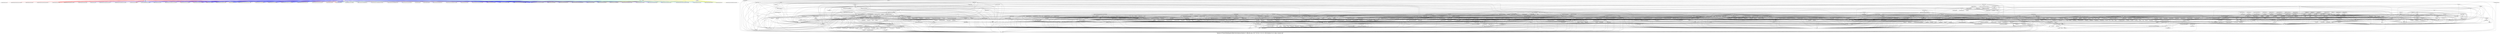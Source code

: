 digraph G {
graph [ fontsize = 36,
label = "/home/cs578user/Desktop/ArchRecOut/chukwa/chukwa-0._RELAX_java_2017-02-04_12_35_31_932/chukwa-0.4.0_relax_clusters.dot"];
	 "graphics" -> "edu.berkeley.chukwa_xtrace" [color="red"];
	 "graphics" -> "edu.berkeley.chukwa_xtrace" [color="red"];
	 "graphics" -> "org.apache.hadoop.chukwa" [color="red"];
	 "graphics" -> "org.apache.hadoop.chukwa" [color="red"];
	 "graphics" -> "org.apache.hadoop.chukwa" [color="red"];
	 "graphics" -> "org.apache.hadoop.chukwa.analysis.salsa.fsm" [color="red"];
	 "graphics" -> "org.apache.hadoop.chukwa.analysis.salsa.fsm" [color="red"];
	 "graphics" -> "org.apache.hadoop.chukwa.analysis.salsa.fsm" [color="red"];
	 "graphics" -> "org.apache.hadoop.chukwa.analysis.salsa.fsm" [color="red"];
	 "graphics" -> "org.apache.hadoop.chukwa.analysis.salsa.fsm" [color="red"];
	 "graphics" -> "org.apache.hadoop.chukwa.analysis.salsa.visualization" [color="red"];
	 "graphics" -> "org.apache.hadoop.chukwa.analysis.salsa.visualization" [color="red"];
	 "graphics" -> "org.apache.hadoop.chukwa.database" [color="red"];
	 "graphics" -> "org.apache.hadoop.chukwa.database" [color="red"];
	 "graphics" -> "org.apache.hadoop.chukwa.datacollection.adaptor" [color="red"];
	 "graphics" -> "org.apache.hadoop.chukwa.datacollection.adaptor" [color="red"];
	 "graphics" -> "org.apache.hadoop.chukwa.datacollection.adaptor" [color="red"];
	 "graphics" -> "org.apache.hadoop.chukwa.datacollection.adaptor.filetailer" [color="red"];
	 "graphics" -> "org.apache.hadoop.chukwa.datacollection.agent" [color="red"];
	 "graphics" -> "org.apache.hadoop.chukwa.datacollection.agent" [color="red"];
	 "graphics" -> "org.apache.hadoop.chukwa.datacollection.agent.metrics" [color="red"];
	 "graphics" -> "org.apache.hadoop.chukwa.datacollection.agent.metrics" [color="red"];
	 "graphics" -> "org.apache.hadoop.chukwa.datacollection.collector.servlet" [color="red"];
	 "graphics" -> "org.apache.hadoop.chukwa.datacollection.connector" [color="red"];
	 "graphics" -> "org.apache.hadoop.chukwa.datacollection.connector" [color="red"];
	 "graphics" -> "org.apache.hadoop.chukwa.datacollection.sender" [color="red"];
	 "graphics" -> "org.apache.hadoop.chukwa.datacollection.sender" [color="red"];
	 "graphics" -> "org.apache.hadoop.chukwa.datacollection.sender.metrics" [color="red"];
	 "graphics" -> "org.apache.hadoop.chukwa.datacollection.writer" [color="red"];
	 "graphics" -> "org.apache.hadoop.chukwa.datacollection.writer" [color="red"];
	 "graphics" -> "org.apache.hadoop.chukwa.datacollection.writer" [color="red"];
	 "graphics" -> "org.apache.hadoop.chukwa.extraction" [color="red"];
	 "graphics" -> "org.apache.hadoop.chukwa.extraction.archive" [color="red"];
	 "graphics" -> "org.apache.hadoop.chukwa.extraction.demux" [color="red"];
	 "graphics" -> "org.apache.hadoop.chukwa.extraction.engine" [color="red"];
	 "graphics" -> "org.apache.hadoop.chukwa.extraction.engine" [color="red"];
	 "graphics" -> "org.apache.hadoop.chukwa.extraction.engine" [color="red"];
	 "graphics" -> "org.apache.hadoop.chukwa.extraction.engine.datasource.record" [color="red"];
	 "graphics" -> "org.apache.hadoop.chukwa.hicc" [color="red"];
	 "graphics" -> "org.apache.hadoop.chukwa.hicc" [color="red"];
	 "graphics" -> "org.apache.hadoop.chukwa.hicc" [color="red"];
	 "graphics" -> "org.apache.hadoop.chukwa.hicc" [color="red"];
	 "graphics" -> "org.apache.hadoop.chukwa.hicc" [color="red"];
	 "graphics" -> "org.apache.hadoop.chukwa.inputtools" [color="red"];
	 "graphics" -> "org.apache.hadoop.chukwa.inputtools.hdfsusage" [color="red"];
	 "graphics" -> "org.apache.hadoop.chukwa.inputtools.plugin" [color="red"];
	 "graphics" -> "org.apache.hadoop.chukwa.inputtools.plugin.nodeactivity" [color="red"];
	 "graphics" -> "org.apache.hadoop.chukwa.rest.bean" [color="red"];
	 "graphics" -> "org.apache.hadoop.chukwa.rest.bean" [color="red"];
	 "graphics" -> "org.apache.hadoop.chukwa.rest.bean" [color="red"];
	 "graphics" -> "org.apache.hadoop.chukwa.rest.bean" [color="red"];
	 "graphics" -> "org.apache.hadoop.chukwa.rest.bean" [color="red"];
	 "graphics" -> "org.apache.hadoop.chukwa.rest.bean" [color="red"];
	 "graphics" -> "org.apache.hadoop.chukwa.rest.bean" [color="red"];
	 "graphics" -> "org.apache.hadoop.chukwa.rest.objects" [color="red"];
	 "graphics" -> "org.apache.hadoop.chukwa.rest.objects" [color="red"];
	 "graphics" -> "org.apache.hadoop.chukwa.rest.objects" [color="red"];
	 "graphics" -> "org.apache.hadoop.chukwa.rest.objects" [color="red"];
	 "graphics" -> "org.apache.hadoop.chukwa.rest.objects" [color="red"];
	 "graphics" -> "org.apache.hadoop.chukwa.rest.objects" [color="red"];
	 "graphics" -> "org.apache.hadoop.chukwa.rest.objects" [color="red"];
	 "graphics" -> "org.apache.hadoop.chukwa.rest.objects" [color="red"];
	 "graphics" -> "org.apache.hadoop.chukwa.rest.objects" [color="red"];
	 "graphics" -> "org.apache.hadoop.chukwa.rest.objects" [color="red"];
	 "graphics" -> "org.apache.hadoop.chukwa.rest.objects" [color="red"];
	 "graphics" -> "org.apache.hadoop.chukwa.rest.objects" [color="red"];
	 "graphics" -> "org.apache.hadoop.chukwa.rest.objects" [color="red"];
	 "graphics" -> "org.apache.hadoop.chukwa.rest.objects" [color="red"];
	 "graphics" -> "org.apache.hadoop.chukwa.util" [color="red"];
	 "graphics" -> "org.apache.hadoop.chukwa.util" [color="red"];
	 "graphics" -> "org.apache.hadoop.chukwa.util" [color="red"];
	 "graphics" -> "org.apache.hadoop.chukwa.util" [color="red"];
	 "graphics" -> "org.apache.hadoop.chukwa.util" [color="red"];
	 "graphics" -> "org.apache.hadoop.metrics.spi" [color="red"];
	 "io" -> "edu.berkeley.chukwa_xtrace" [color="blue"];
	 "io" -> "edu.berkeley.chukwa_xtrace" [color="blue"];
	 "io" -> "org.apache.hadoop.chukwa" [color="blue"];
	 "io" -> "org.apache.hadoop.chukwa" [color="blue"];
	 "io" -> "org.apache.hadoop.chukwa" [color="blue"];
	 "io" -> "org.apache.hadoop.chukwa" [color="blue"];
	 "io" -> "org.apache.hadoop.chukwa" [color="blue"];
	 "io" -> "org.apache.hadoop.chukwa" [color="blue"];
	 "io" -> "org.apache.hadoop.chukwa" [color="blue"];
	 "io" -> "org.apache.hadoop.chukwa" [color="blue"];
	 "io" -> "org.apache.hadoop.chukwa" [color="blue"];
	 "io" -> "org.apache.hadoop.chukwa" [color="blue"];
	 "io" -> "org.apache.hadoop.chukwa" [color="blue"];
	 "io" -> "org.apache.hadoop.chukwa" [color="blue"];
	 "io" -> "org.apache.hadoop.chukwa" [color="blue"];
	 "io" -> "org.apache.hadoop.chukwa" [color="blue"];
	 "io" -> "org.apache.hadoop.chukwa.analysis.salsa.fsm" [color="blue"];
	 "io" -> "org.apache.hadoop.chukwa.analysis.salsa.fsm" [color="blue"];
	 "io" -> "org.apache.hadoop.chukwa.analysis.salsa.fsm" [color="blue"];
	 "io" -> "org.apache.hadoop.chukwa.analysis.salsa.fsm" [color="blue"];
	 "io" -> "org.apache.hadoop.chukwa.analysis.salsa.fsm" [color="blue"];
	 "io" -> "org.apache.hadoop.chukwa.analysis.salsa.fsm" [color="blue"];
	 "io" -> "org.apache.hadoop.chukwa.analysis.salsa.fsm" [color="blue"];
	 "io" -> "org.apache.hadoop.chukwa.conf" [color="blue"];
	 "io" -> "org.apache.hadoop.chukwa.database" [color="blue"];
	 "io" -> "org.apache.hadoop.chukwa.database" [color="blue"];
	 "io" -> "org.apache.hadoop.chukwa.database" [color="blue"];
	 "io" -> "org.apache.hadoop.chukwa.database" [color="blue"];
	 "io" -> "org.apache.hadoop.chukwa.database" [color="blue"];
	 "io" -> "org.apache.hadoop.chukwa.database" [color="blue"];
	 "io" -> "org.apache.hadoop.chukwa.database" [color="blue"];
	 "io" -> "org.apache.hadoop.chukwa.datacollection" [color="blue"];
	 "io" -> "org.apache.hadoop.chukwa.datacollection" [color="blue"];
	 "io" -> "org.apache.hadoop.chukwa.datacollection.adaptor" [color="blue"];
	 "io" -> "org.apache.hadoop.chukwa.datacollection.adaptor" [color="blue"];
	 "io" -> "org.apache.hadoop.chukwa.datacollection.adaptor" [color="blue"];
	 "io" -> "org.apache.hadoop.chukwa.datacollection.adaptor" [color="blue"];
	 "io" -> "org.apache.hadoop.chukwa.datacollection.adaptor" [color="blue"];
	 "io" -> "org.apache.hadoop.chukwa.datacollection.adaptor" [color="blue"];
	 "io" -> "org.apache.hadoop.chukwa.datacollection.adaptor" [color="blue"];
	 "io" -> "org.apache.hadoop.chukwa.datacollection.adaptor" [color="blue"];
	 "io" -> "org.apache.hadoop.chukwa.datacollection.adaptor" [color="blue"];
	 "io" -> "org.apache.hadoop.chukwa.datacollection.adaptor" [color="blue"];
	 "io" -> "org.apache.hadoop.chukwa.datacollection.adaptor" [color="blue"];
	 "io" -> "org.apache.hadoop.chukwa.datacollection.adaptor.filetailer" [color="blue"];
	 "io" -> "org.apache.hadoop.chukwa.datacollection.adaptor.filetailer" [color="blue"];
	 "io" -> "org.apache.hadoop.chukwa.datacollection.adaptor.filetailer" [color="blue"];
	 "io" -> "org.apache.hadoop.chukwa.datacollection.adaptor.filetailer" [color="blue"];
	 "io" -> "org.apache.hadoop.chukwa.datacollection.adaptor.filetailer" [color="blue"];
	 "io" -> "org.apache.hadoop.chukwa.datacollection.adaptor.filetailer" [color="blue"];
	 "io" -> "org.apache.hadoop.chukwa.datacollection.adaptor.filetailer" [color="blue"];
	 "io" -> "org.apache.hadoop.chukwa.datacollection.adaptor.filetailer" [color="blue"];
	 "io" -> "org.apache.hadoop.chukwa.datacollection.adaptor.filetailer" [color="blue"];
	 "io" -> "org.apache.hadoop.chukwa.datacollection.adaptor.filetailer" [color="blue"];
	 "io" -> "org.apache.hadoop.chukwa.datacollection.adaptor.filetailer" [color="blue"];
	 "io" -> "org.apache.hadoop.chukwa.datacollection.adaptor.filetailer" [color="blue"];
	 "io" -> "org.apache.hadoop.chukwa.datacollection.adaptor.filetailer" [color="blue"];
	 "io" -> "org.apache.hadoop.chukwa.datacollection.adaptor.filetailer" [color="blue"];
	 "io" -> "org.apache.hadoop.chukwa.datacollection.agent" [color="blue"];
	 "io" -> "org.apache.hadoop.chukwa.datacollection.agent" [color="blue"];
	 "io" -> "org.apache.hadoop.chukwa.datacollection.agent" [color="blue"];
	 "io" -> "org.apache.hadoop.chukwa.datacollection.agent.metrics" [color="blue"];
	 "io" -> "org.apache.hadoop.chukwa.datacollection.agent.metrics" [color="blue"];
	 "io" -> "org.apache.hadoop.chukwa.datacollection.collector" [color="blue"];
	 "io" -> "org.apache.hadoop.chukwa.datacollection.collector" [color="blue"];
	 "io" -> "org.apache.hadoop.chukwa.datacollection.collector" [color="blue"];
	 "io" -> "org.apache.hadoop.chukwa.datacollection.collector" [color="blue"];
	 "io" -> "org.apache.hadoop.chukwa.datacollection.collector.servlet" [color="blue"];
	 "io" -> "org.apache.hadoop.chukwa.datacollection.collector.servlet" [color="blue"];
	 "io" -> "org.apache.hadoop.chukwa.datacollection.collector.servlet" [color="blue"];
	 "io" -> "org.apache.hadoop.chukwa.datacollection.connector" [color="blue"];
	 "io" -> "org.apache.hadoop.chukwa.datacollection.controller" [color="blue"];
	 "io" -> "org.apache.hadoop.chukwa.datacollection.controller" [color="blue"];
	 "io" -> "org.apache.hadoop.chukwa.datacollection.sender" [color="blue"];
	 "io" -> "org.apache.hadoop.chukwa.datacollection.sender" [color="blue"];
	 "io" -> "org.apache.hadoop.chukwa.datacollection.sender" [color="blue"];
	 "io" -> "org.apache.hadoop.chukwa.datacollection.sender.metrics" [color="blue"];
	 "io" -> "org.apache.hadoop.chukwa.datacollection.test" [color="blue"];
	 "io" -> "org.apache.hadoop.chukwa.datacollection.test" [color="blue"];
	 "io" -> "org.apache.hadoop.chukwa.datacollection.test" [color="blue"];
	 "io" -> "org.apache.hadoop.chukwa.datacollection.test" [color="blue"];
	 "io" -> "org.apache.hadoop.chukwa.datacollection.writer" [color="blue"];
	 "io" -> "org.apache.hadoop.chukwa.datacollection.writer" [color="blue"];
	 "io" -> "org.apache.hadoop.chukwa.datacollection.writer" [color="blue"];
	 "io" -> "org.apache.hadoop.chukwa.datacollection.writer" [color="blue"];
	 "io" -> "org.apache.hadoop.chukwa.datacollection.writer" [color="blue"];
	 "io" -> "org.apache.hadoop.chukwa.datacollection.writer" [color="blue"];
	 "io" -> "org.apache.hadoop.chukwa.datacollection.writer" [color="blue"];
	 "io" -> "org.apache.hadoop.chukwa.datacollection.writer" [color="blue"];
	 "io" -> "org.apache.hadoop.chukwa.datacollection.writer" [color="blue"];
	 "io" -> "org.apache.hadoop.chukwa.datacollection.writer" [color="blue"];
	 "io" -> "org.apache.hadoop.chukwa.datacollection.writer" [color="blue"];
	 "io" -> "org.apache.hadoop.chukwa.datacollection.writer" [color="blue"];
	 "io" -> "org.apache.hadoop.chukwa.datacollection.writer.localfs" [color="blue"];
	 "io" -> "org.apache.hadoop.chukwa.datacollection.writer.localfs" [color="blue"];
	 "io" -> "org.apache.hadoop.chukwa.dataloader" [color="blue"];
	 "io" -> "org.apache.hadoop.chukwa.dataloader" [color="blue"];
	 "io" -> "org.apache.hadoop.chukwa.dataloader" [color="blue"];
	 "io" -> "org.apache.hadoop.chukwa.dataloader" [color="blue"];
	 "io" -> "org.apache.hadoop.chukwa.dataloader" [color="blue"];
	 "io" -> "org.apache.hadoop.chukwa.dataloader" [color="blue"];
	 "io" -> "org.apache.hadoop.chukwa.datastore" [color="blue"];
	 "io" -> "org.apache.hadoop.chukwa.datastore" [color="blue"];
	 "io" -> "org.apache.hadoop.chukwa.datastore" [color="blue"];
	 "io" -> "org.apache.hadoop.chukwa.extraction.archive" [color="blue"];
	 "io" -> "org.apache.hadoop.chukwa.extraction.archive" [color="blue"];
	 "io" -> "org.apache.hadoop.chukwa.extraction.archive" [color="blue"];
	 "io" -> "org.apache.hadoop.chukwa.extraction.archive" [color="blue"];
	 "io" -> "org.apache.hadoop.chukwa.extraction.archive" [color="blue"];
	 "io" -> "org.apache.hadoop.chukwa.extraction.archive" [color="blue"];
	 "io" -> "org.apache.hadoop.chukwa.extraction.archive" [color="blue"];
	 "io" -> "org.apache.hadoop.chukwa.extraction.archive" [color="blue"];
	 "io" -> "org.apache.hadoop.chukwa.extraction.archive" [color="blue"];
	 "io" -> "org.apache.hadoop.chukwa.extraction.archive" [color="blue"];
	 "io" -> "org.apache.hadoop.chukwa.extraction.archive" [color="blue"];
	 "io" -> "org.apache.hadoop.chukwa.extraction.demux" [color="blue"];
	 "io" -> "org.apache.hadoop.chukwa.extraction.demux" [color="blue"];
	 "io" -> "org.apache.hadoop.chukwa.extraction.demux" [color="blue"];
	 "io" -> "org.apache.hadoop.chukwa.extraction.demux" [color="blue"];
	 "io" -> "org.apache.hadoop.chukwa.extraction.demux" [color="blue"];
	 "io" -> "org.apache.hadoop.chukwa.extraction.demux" [color="blue"];
	 "io" -> "org.apache.hadoop.chukwa.extraction.demux" [color="blue"];
	 "io" -> "org.apache.hadoop.chukwa.extraction.demux" [color="blue"];
	 "io" -> "org.apache.hadoop.chukwa.extraction.demux" [color="blue"];
	 "io" -> "org.apache.hadoop.chukwa.extraction.demux" [color="blue"];
	 "io" -> "org.apache.hadoop.chukwa.extraction.demux" [color="blue"];
	 "io" -> "org.apache.hadoop.chukwa.extraction.demux" [color="blue"];
	 "io" -> "org.apache.hadoop.chukwa.extraction.demux.processor" [color="blue"];
	 "io" -> "org.apache.hadoop.chukwa.extraction.demux.processor" [color="blue"];
	 "io" -> "org.apache.hadoop.chukwa.extraction.demux.processor.mapper" [color="blue"];
	 "io" -> "org.apache.hadoop.chukwa.extraction.demux.processor.mapper" [color="blue"];
	 "io" -> "org.apache.hadoop.chukwa.extraction.demux.processor.mapper" [color="blue"];
	 "io" -> "org.apache.hadoop.chukwa.extraction.demux.processor.mapper" [color="blue"];
	 "io" -> "org.apache.hadoop.chukwa.extraction.demux.processor.mapper" [color="blue"];
	 "io" -> "org.apache.hadoop.chukwa.extraction.demux.processor.mapper" [color="blue"];
	 "io" -> "org.apache.hadoop.chukwa.extraction.demux.processor.mapper" [color="blue"];
	 "io" -> "org.apache.hadoop.chukwa.extraction.demux.processor.mapper" [color="blue"];
	 "io" -> "org.apache.hadoop.chukwa.extraction.demux.processor.mapper" [color="blue"];
	 "io" -> "org.apache.hadoop.chukwa.extraction.demux.processor.mapper" [color="blue"];
	 "io" -> "org.apache.hadoop.chukwa.extraction.demux.processor.mapper" [color="blue"];
	 "io" -> "org.apache.hadoop.chukwa.extraction.demux.processor.mapper" [color="blue"];
	 "io" -> "org.apache.hadoop.chukwa.extraction.demux.processor.mapper" [color="blue"];
	 "io" -> "org.apache.hadoop.chukwa.extraction.demux.processor.mapper" [color="blue"];
	 "io" -> "org.apache.hadoop.chukwa.extraction.demux.processor.mapper" [color="blue"];
	 "io" -> "org.apache.hadoop.chukwa.extraction.demux.processor.mapper" [color="blue"];
	 "io" -> "org.apache.hadoop.chukwa.extraction.demux.processor.mapper" [color="blue"];
	 "io" -> "org.apache.hadoop.chukwa.extraction.demux.processor.mapper" [color="blue"];
	 "io" -> "org.apache.hadoop.chukwa.extraction.demux.processor.mapper" [color="blue"];
	 "io" -> "org.apache.hadoop.chukwa.extraction.demux.processor.mapper" [color="blue"];
	 "io" -> "org.apache.hadoop.chukwa.extraction.demux.processor.mapper" [color="blue"];
	 "io" -> "org.apache.hadoop.chukwa.extraction.demux.processor.mapper" [color="blue"];
	 "io" -> "org.apache.hadoop.chukwa.extraction.demux.processor.mapper" [color="blue"];
	 "io" -> "org.apache.hadoop.chukwa.extraction.demux.processor.mapper" [color="blue"];
	 "io" -> "org.apache.hadoop.chukwa.extraction.demux.processor.mapper" [color="blue"];
	 "io" -> "org.apache.hadoop.chukwa.extraction.demux.processor.mapper" [color="blue"];
	 "io" -> "org.apache.hadoop.chukwa.extraction.demux.processor.mapper" [color="blue"];
	 "io" -> "org.apache.hadoop.chukwa.extraction.demux.processor.mapper" [color="blue"];
	 "io" -> "org.apache.hadoop.chukwa.extraction.demux.processor.mapper" [color="blue"];
	 "io" -> "org.apache.hadoop.chukwa.extraction.demux.processor.mapper" [color="blue"];
	 "io" -> "org.apache.hadoop.chukwa.extraction.demux.processor.mapper" [color="blue"];
	 "io" -> "org.apache.hadoop.chukwa.extraction.demux.processor.mapper" [color="blue"];
	 "io" -> "org.apache.hadoop.chukwa.extraction.demux.processor.mapper" [color="blue"];
	 "io" -> "org.apache.hadoop.chukwa.extraction.demux.processor.mapper" [color="blue"];
	 "io" -> "org.apache.hadoop.chukwa.extraction.demux.processor.reducer" [color="blue"];
	 "io" -> "org.apache.hadoop.chukwa.extraction.demux.processor.reducer" [color="blue"];
	 "io" -> "org.apache.hadoop.chukwa.extraction.demux.processor.reducer" [color="blue"];
	 "io" -> "org.apache.hadoop.chukwa.extraction.demux.processor.reducer" [color="blue"];
	 "io" -> "org.apache.hadoop.chukwa.extraction.demux.processor.reducer" [color="blue"];
	 "io" -> "org.apache.hadoop.chukwa.extraction.demux.processor.reducer" [color="blue"];
	 "io" -> "org.apache.hadoop.chukwa.extraction.demux.processor.reducer" [color="blue"];
	 "io" -> "org.apache.hadoop.chukwa.extraction.demux.processor.reducer" [color="blue"];
	 "io" -> "org.apache.hadoop.chukwa.extraction.engine" [color="blue"];
	 "io" -> "org.apache.hadoop.chukwa.extraction.engine" [color="blue"];
	 "io" -> "org.apache.hadoop.chukwa.extraction.engine" [color="blue"];
	 "io" -> "org.apache.hadoop.chukwa.extraction.engine" [color="blue"];
	 "io" -> "org.apache.hadoop.chukwa.extraction.engine" [color="blue"];
	 "io" -> "org.apache.hadoop.chukwa.extraction.engine" [color="blue"];
	 "io" -> "org.apache.hadoop.chukwa.extraction.engine.datasource" [color="blue"];
	 "io" -> "org.apache.hadoop.chukwa.extraction.engine.datasource" [color="blue"];
	 "io" -> "org.apache.hadoop.chukwa.extraction.engine.datasource" [color="blue"];
	 "io" -> "org.apache.hadoop.chukwa.extraction.engine.datasource.record" [color="blue"];
	 "io" -> "org.apache.hadoop.chukwa.extraction.engine.datasource.record" [color="blue"];
	 "io" -> "org.apache.hadoop.chukwa.extraction.engine.datasource.record" [color="blue"];
	 "io" -> "org.apache.hadoop.chukwa.extraction.engine.datasource.record" [color="blue"];
	 "io" -> "org.apache.hadoop.chukwa.extraction.engine.datasource.record" [color="blue"];
	 "io" -> "org.apache.hadoop.chukwa.hicc" [color="blue"];
	 "io" -> "org.apache.hadoop.chukwa.hicc" [color="blue"];
	 "io" -> "org.apache.hadoop.chukwa.hicc" [color="blue"];
	 "io" -> "org.apache.hadoop.chukwa.hicc" [color="blue"];
	 "io" -> "org.apache.hadoop.chukwa.hicc" [color="blue"];
	 "io" -> "org.apache.hadoop.chukwa.hicc" [color="blue"];
	 "io" -> "org.apache.hadoop.chukwa.hicc" [color="blue"];
	 "io" -> "org.apache.hadoop.chukwa.hicc" [color="blue"];
	 "io" -> "org.apache.hadoop.chukwa.hicc" [color="blue"];
	 "io" -> "org.apache.hadoop.chukwa.hicc" [color="blue"];
	 "io" -> "org.apache.hadoop.chukwa.inputtools" [color="blue"];
	 "io" -> "org.apache.hadoop.chukwa.inputtools" [color="blue"];
	 "io" -> "org.apache.hadoop.chukwa.inputtools.hdfsusage" [color="blue"];
	 "io" -> "org.apache.hadoop.chukwa.inputtools.hdfsusage" [color="blue"];
	 "io" -> "org.apache.hadoop.chukwa.inputtools.hdfsusage" [color="blue"];
	 "io" -> "org.apache.hadoop.chukwa.inputtools.hdfsusage" [color="blue"];
	 "io" -> "org.apache.hadoop.chukwa.inputtools.jplugin" [color="blue"];
	 "io" -> "org.apache.hadoop.chukwa.inputtools.jplugin" [color="blue"];
	 "io" -> "org.apache.hadoop.chukwa.inputtools.jplugin" [color="blue"];
	 "io" -> "org.apache.hadoop.chukwa.inputtools.jplugin" [color="blue"];
	 "io" -> "org.apache.hadoop.chukwa.inputtools.jplugin" [color="blue"];
	 "io" -> "org.apache.hadoop.chukwa.inputtools.log4j" [color="blue"];
	 "io" -> "org.apache.hadoop.chukwa.inputtools.log4j" [color="blue"];
	 "io" -> "org.apache.hadoop.chukwa.inputtools.log4j" [color="blue"];
	 "io" -> "org.apache.hadoop.chukwa.inputtools.log4j" [color="blue"];
	 "io" -> "org.apache.hadoop.chukwa.inputtools.mdl" [color="blue"];
	 "io" -> "org.apache.hadoop.chukwa.inputtools.mdl" [color="blue"];
	 "io" -> "org.apache.hadoop.chukwa.inputtools.mdl" [color="blue"];
	 "io" -> "org.apache.hadoop.chukwa.inputtools.mdl" [color="blue"];
	 "io" -> "org.apache.hadoop.chukwa.inputtools.mdl" [color="blue"];
	 "io" -> "org.apache.hadoop.chukwa.inputtools.mdl" [color="blue"];
	 "io" -> "org.apache.hadoop.chukwa.inputtools.plugin" [color="blue"];
	 "io" -> "org.apache.hadoop.chukwa.inputtools.plugin.metrics" [color="blue"];
	 "io" -> "org.apache.hadoop.chukwa.inputtools.plugin.metrics" [color="blue"];
	 "io" -> "org.apache.hadoop.chukwa.inputtools.plugin.pbsnode" [color="blue"];
	 "io" -> "org.apache.hadoop.chukwa.rest.actions" [color="blue"];
	 "io" -> "org.apache.hadoop.chukwa.rest.actions" [color="blue"];
	 "io" -> "org.apache.hadoop.chukwa.rest.actions" [color="blue"];
	 "io" -> "org.apache.hadoop.chukwa.rest.actions" [color="blue"];
	 "io" -> "org.apache.hadoop.chukwa.rest.actions" [color="blue"];
	 "io" -> "org.apache.hadoop.chukwa.rest.bean" [color="blue"];
	 "io" -> "org.apache.hadoop.chukwa.rest.bean" [color="blue"];
	 "io" -> "org.apache.hadoop.chukwa.rest.services" [color="blue"];
	 "io" -> "org.apache.hadoop.chukwa.rest.services" [color="blue"];
	 "io" -> "org.apache.hadoop.chukwa.rest.services" [color="blue"];
	 "io" -> "org.apache.hadoop.chukwa.tools" [color="blue"];
	 "io" -> "org.apache.hadoop.chukwa.tools.backfilling" [color="blue"];
	 "io" -> "org.apache.hadoop.chukwa.tools.backfilling" [color="blue"];
	 "io" -> "org.apache.hadoop.chukwa.tools.backfilling" [color="blue"];
	 "io" -> "org.apache.hadoop.chukwa.util" [color="blue"];
	 "io" -> "org.apache.hadoop.chukwa.util" [color="blue"];
	 "io" -> "org.apache.hadoop.chukwa.util" [color="blue"];
	 "io" -> "org.apache.hadoop.chukwa.util" [color="blue"];
	 "io" -> "org.apache.hadoop.chukwa.util" [color="blue"];
	 "io" -> "org.apache.hadoop.chukwa.util" [color="blue"];
	 "io" -> "org.apache.hadoop.chukwa.util" [color="blue"];
	 "io" -> "org.apache.hadoop.chukwa.util" [color="blue"];
	 "io" -> "org.apache.hadoop.chukwa.util" [color="blue"];
	 "io" -> "org.apache.hadoop.chukwa.util" [color="blue"];
	 "io" -> "org.apache.hadoop.chukwa.util" [color="blue"];
	 "io" -> "org.apache.hadoop.chukwa.util" [color="blue"];
	 "io" -> "org.apache.hadoop.chukwa.util" [color="blue"];
	 "io" -> "org.apache.hadoop.chukwa.util" [color="blue"];
	 "io" -> "org.apache.hadoop.chukwa.util" [color="blue"];
	 "io" -> "org.apache.hadoop.chukwa.util" [color="blue"];
	 "io" -> "org.apache.hadoop.chukwa.util" [color="blue"];
	 "io" -> "org.apache.hadoop.chukwa.util" [color="blue"];
	 "io" -> "org.apache.hadoop.chukwa.validationframework" [color="blue"];
	 "io" -> "org.apache.hadoop.chukwa.validationframework" [color="blue"];
	 "io" -> "org.apache.hadoop.chukwa.validationframework.interceptor" [color="blue"];
	 "io" -> "org.apache.hadoop.chukwa.validationframework.interceptor" [color="blue"];
	 "io" -> "org.apache.hadoop.chukwa.validationframework.interceptor" [color="blue"];
	 "io" -> "org.apache.hadoop.chukwa.validationframework.util" [color="blue"];
	 "io" -> "org.apache.hadoop.chukwa.validationframework.util" [color="blue"];
	 "io" -> "org.apache.hadoop.mapred" [color="blue"];
	 "networking" -> "org.apache.hadoop.chukwa.database" [color="yellow"];
	 "networking" -> "org.apache.hadoop.chukwa.datacollection" [color="yellow"];
	 "networking" -> "org.apache.hadoop.chukwa.datacollection.adaptor" [color="yellow"];
	 "networking" -> "org.apache.hadoop.chukwa.datacollection.adaptor" [color="yellow"];
	 "networking" -> "org.apache.hadoop.chukwa.datacollection.adaptor" [color="yellow"];
	 "networking" -> "org.apache.hadoop.chukwa.datacollection.agent" [color="yellow"];
	 "networking" -> "org.apache.hadoop.chukwa.datacollection.agent" [color="yellow"];
	 "networking" -> "org.apache.hadoop.chukwa.datacollection.agent" [color="yellow"];
	 "networking" -> "org.apache.hadoop.chukwa.datacollection.agent" [color="yellow"];
	 "networking" -> "org.apache.hadoop.chukwa.datacollection.agent" [color="yellow"];
	 "networking" -> "org.apache.hadoop.chukwa.datacollection.collector" [color="yellow"];
	 "networking" -> "org.apache.hadoop.chukwa.datacollection.collector" [color="yellow"];
	 "networking" -> "org.apache.hadoop.chukwa.datacollection.collector" [color="yellow"];
	 "networking" -> "org.apache.hadoop.chukwa.datacollection.connector.http" [color="yellow"];
	 "networking" -> "org.apache.hadoop.chukwa.datacollection.controller" [color="yellow"];
	 "networking" -> "org.apache.hadoop.chukwa.datacollection.sender" [color="yellow"];
	 "networking" -> "org.apache.hadoop.chukwa.extraction.demux.processor.mapper" [color="yellow"];
	 "networking" -> "org.apache.hadoop.chukwa.hicc" [color="yellow"];
	 "networking" -> "org.apache.hadoop.chukwa.inputtools.hdfsusage" [color="yellow"];
	 "networking" -> "org.apache.hadoop.chukwa.inputtools.log4j" [color="yellow"];
	 "networking" -> "org.apache.hadoop.chukwa.inputtools.log4j" [color="yellow"];
	 "networking" -> "org.apache.hadoop.chukwa.rest" [color="yellow"];
	 "networking" -> "org.apache.hadoop.chukwa.rest" [color="yellow"];
	 "networking" -> "org.apache.hadoop.chukwa.rest" [color="yellow"];
	 "networking" -> "org.apache.hadoop.chukwa.rest" [color="yellow"];
	 "networking" -> "org.apache.hadoop.chukwa.rest" [color="yellow"];
	 "networking" -> "org.apache.hadoop.chukwa.rest" [color="yellow"];
	 "networking" -> "org.apache.hadoop.chukwa.rest" [color="yellow"];
	 "networking" -> "org.apache.hadoop.chukwa.rest" [color="yellow"];
	 "networking" -> "org.apache.hadoop.chukwa.rest" [color="yellow"];
	 "networking" -> "org.apache.hadoop.chukwa.rest.actions" [color="yellow"];
	 "networking" -> "org.apache.hadoop.chukwa.rest.actions" [color="yellow"];
	 "networking" -> "org.apache.hadoop.chukwa.rest.actions" [color="yellow"];
	 "networking" -> "org.apache.hadoop.chukwa.rest.actions" [color="yellow"];
	 "networking" -> "org.apache.hadoop.chukwa.rest.actions" [color="yellow"];
	 "networking" -> "org.apache.hadoop.chukwa.rest.actions" [color="yellow"];
	 "networking" -> "org.apache.hadoop.chukwa.rest.actions" [color="yellow"];
	 "networking" -> "org.apache.hadoop.chukwa.rest.actions" [color="yellow"];
	 "networking" -> "org.apache.hadoop.chukwa.rest.actions" [color="yellow"];
	 "networking" -> "org.apache.hadoop.chukwa.rest.resource" [color="yellow"];
	 "networking" -> "org.apache.hadoop.chukwa.rest.resource" [color="yellow"];
	 "networking" -> "org.apache.hadoop.chukwa.rest.resource" [color="yellow"];
	 "networking" -> "org.apache.hadoop.chukwa.rest.resource" [color="yellow"];
	 "networking" -> "org.apache.hadoop.chukwa.rest.resource" [color="yellow"];
	 "networking" -> "org.apache.hadoop.chukwa.rest.resource" [color="yellow"];
	 "networking" -> "org.apache.hadoop.chukwa.rest.resource" [color="yellow"];
	 "networking" -> "org.apache.hadoop.chukwa.util" [color="yellow"];
	 "no_match" -> "org.apache.hadoop.chukwa.datacollection.adaptor" [color="black"];
	 "no_match" -> "org.apache.hadoop.chukwa.extraction.demux.processor.mapper" [color="black"];
	 "no_match" -> "org.apache.hadoop.chukwa.extraction.demux.processor.mapper" [color="black"];
	 "no_match" -> "org.apache.hadoop.chukwa.extraction.demux.processor.reducer" [color="black"];
	 "no_match" -> "org.apache.hadoop.chukwa.rest" [color="black"];
	 "no_match" -> "org.apache.hadoop.chukwa.rest" [color="black"];
	 "no_match" -> "org.apache.hadoop.chukwa.rest" [color="black"];
	 "sql" -> "org.apache.hadoop.chukwa.database" [color="aquamarine"];
	 "sql" -> "org.apache.hadoop.chukwa.database" [color="aquamarine"];
	 "sql" -> "org.apache.hadoop.chukwa.database" [color="aquamarine"];
	 "sql" -> "org.apache.hadoop.chukwa.database" [color="aquamarine"];
	 "sql" -> "org.apache.hadoop.chukwa.dataloader" [color="aquamarine"];
	 "sql" -> "org.apache.hadoop.chukwa.extraction.demux.processor.mapper" [color="aquamarine"];
	 "sql" -> "org.apache.hadoop.chukwa.extraction.demux.processor.mapper" [color="aquamarine"];
	 "sql" -> "org.apache.hadoop.chukwa.extraction.engine" [color="aquamarine"];
	 "sql" -> "org.apache.hadoop.chukwa.extraction.engine.datasource" [color="aquamarine"];
	 "sql" -> "org.apache.hadoop.chukwa.extraction.engine.datasource.database" [color="aquamarine"];
	 "sql" -> "org.apache.hadoop.chukwa.hicc" [color="aquamarine"];
	 "sql" -> "org.apache.hadoop.chukwa.inputtools.jplugin" [color="aquamarine"];
	 "sql" -> "org.apache.hadoop.chukwa.rest" [color="aquamarine"];
	 "sql" -> "org.apache.hadoop.chukwa.rest" [color="aquamarine"];
	 "sql" -> "org.apache.hadoop.chukwa.rest" [color="aquamarine"];
	 "sql" -> "org.apache.hadoop.chukwa.rest.actions" [color="aquamarine"];
	 "sql" -> "org.apache.hadoop.chukwa.rest.actions" [color="aquamarine"];
	 "sql" -> "org.apache.hadoop.chukwa.rest.actions" [color="aquamarine"];
	 "sql" -> "org.apache.hadoop.chukwa.rest.bean" [color="aquamarine"];
	 "sql" -> "org.apache.hadoop.chukwa.rest.bean" [color="aquamarine"];
	 "sql" -> "org.apache.hadoop.chukwa.rest.bean" [color="aquamarine"];
	 "sql" -> "org.apache.hadoop.chukwa.rest.objects" [color="aquamarine"];
	 "sql" -> "org.apache.hadoop.chukwa.rest.resource" [color="aquamarine"];
	 "sql" -> "org.apache.hadoop.chukwa.rest.resource" [color="aquamarine"];
	 "sql" -> "org.apache.hadoop.chukwa.rest.resource" [color="aquamarine"];
	 "sql" -> "org.apache.hadoop.chukwa.rest.resource" [color="aquamarine"];
	 "sql" -> "org.apache.hadoop.chukwa.rest.services" [color="aquamarine"];
	 "sql" -> "org.apache.hadoop.chukwa.rest.services" [color="aquamarine"];
	 "sql" -> "org.apache.hadoop.chukwa.rest.services" [color="aquamarine"];
	 "sql" -> "org.apache.hadoop.chukwa.rest.services" [color="aquamarine"];
	 "sql" -> "org.apache.hadoop.chukwa.rest.services" [color="aquamarine"];
	 "sql" -> "org.apache.hadoop.chukwa.rest.services" [color="aquamarine"];
	 "sql" -> "org.apache.hadoop.chukwa.rest.services" [color="aquamarine"];
	 "sql" -> "org.apache.hadoop.chukwa.rest.services" [color="aquamarine"];
	 "sql" -> "org.apache.hadoop.chukwa.rest.services" [color="aquamarine"];
	 "sql" -> "org.apache.hadoop.chukwa.rest.services" [color="aquamarine"];
	 "sql" -> "org.apache.hadoop.chukwa.rest.services" [color="aquamarine"];
	 "sql" -> "org.apache.hadoop.chukwa.rest.services" [color="aquamarine"];
	 "sql" -> "org.apache.hadoop.chukwa.rest.services" [color="aquamarine"];
	 "sql" -> "org.apache.hadoop.chukwa.util" [color="aquamarine"];
	 "sql" -> "org.apache.hadoop.chukwa.util" [color="aquamarine"];
	 "sql" -> "org.apache.hadoop.chukwa.util" [color="aquamarine"];
	 "sql" -> "org.apache.hadoop.chukwa.util" [color="aquamarine"];
	 "AbstractAdaptor" -> "Adaptor";
	 "AbstractAdaptor" -> "AdaptorException";
	 "AbstractAdaptor" -> "AdaptorManager";
	 "AbstractAdaptor" -> "AdaptorShutdownPolicy";
	 "AbstractAdaptor" -> "ChunkReceiver";
	 "AbstractMetricsContext" -> "AbstractMetricsContext#1";
	 "AbstractMetricsContext" -> "AbstractMetricsContext#MetricMap";
	 "AbstractMetricsContext" -> "AbstractMetricsContext#RecordMap";
	 "AbstractMetricsContext" -> "AbstractMetricsContext#TagMap";
	 "AbstractMetricsContext" -> "ContextFactory";
	 "AbstractMetricsContext" -> "MetricValue";
	 "AbstractMetricsContext" -> "MetricsContext";
	 "AbstractMetricsContext" -> "MetricsException";
	 "AbstractMetricsContext" -> "MetricsRecord";
	 "AbstractMetricsContext" -> "MetricsRecordImpl";
	 "AbstractMetricsContext" -> "OutputRecord";
	 "AbstractMetricsContext" -> "Updater";
	 "AbstractMetricsContext#1" -> "AbstractMetricsContext";
	 "AbstractMetricsContext#MetricMap" -> "AbstractMetricsContext";
	 "AbstractMetricsContext#RecordMap" -> "AbstractMetricsContext";
	 "AbstractMetricsContext#RecordMap" -> "AbstractMetricsContext#MetricMap";
	 "AbstractMetricsContext#RecordMap" -> "AbstractMetricsContext#TagMap";
	 "AbstractMetricsContext#TagMap" -> "AbstractMetricsContext";
	 "AbstractProcessor" -> "ChukwaArchiveKey";
	 "AbstractProcessor" -> "ChukwaRecord";
	 "AbstractProcessor" -> "ChukwaRecordKey";
	 "AbstractProcessor" -> "Chunk";
	 "AbstractProcessor" -> "ChunkSaver";
	 "AbstractProcessor" -> "Logger";
	 "AbstractProcessor" -> "MapProcessor";
	 "AbstractProcessor" -> "OutputCollector";
	 "AbstractProcessor" -> "RecordConstants";
	 "AbstractProcessor" -> "Reporter";
	 "AbstractWrapper" -> "Adaptor";
	 "AbstractWrapper" -> "AdaptorException";
	 "AbstractWrapper" -> "AdaptorFactory";
	 "AbstractWrapper" -> "AdaptorManager";
	 "AbstractWrapper" -> "AdaptorShutdownPolicy";
	 "AbstractWrapper" -> "Chunk";
	 "AbstractWrapper" -> "ChunkReceiver";
	 "AbstractWrapper" -> "NotifyOnCommitAdaptor";
	 "Adaptor" -> "AdaptorException";
	 "Adaptor" -> "AdaptorManager";
	 "Adaptor" -> "AdaptorShutdownPolicy";
	 "Adaptor" -> "ChunkReceiver";
	 "AdaptorFactory" -> "Adaptor";
	 "AdaptorFactory" -> "ChukwaAgent";
	 "AdaptorFactory" -> "Logger";
	 "AdaptorManager" -> "Adaptor";
	 "AdaptorManager" -> "AdaptorManager#1";
	 "AdaptorManager" -> "AdaptorShutdownPolicy";
	 "AdaptorManager" -> "Configuration";
	 "AdaptorManager#1" -> "Adaptor";
	 "AdaptorManager#1" -> "AdaptorManager";
	 "AdaptorManager#1" -> "AdaptorShutdownPolicy";
	 "AdaptorManager#1" -> "Configuration";
	 "AdaptorResetThread" -> "Adaptor";
	 "AdaptorResetThread" -> "AdaptorResetThread#AdaptorStat";
	 "AdaptorResetThread" -> "AdaptorShutdownPolicy";
	 "AdaptorResetThread" -> "ChukwaAgent";
	 "AdaptorResetThread" -> "ChukwaAgent#Offset";
	 "AdaptorResetThread" -> "ChukwaHttpSender";
	 "AdaptorResetThread" -> "ChukwaHttpSender#CommitListEntry";
	 "AdaptorResetThread" -> "Configuration";
	 "AdaptorResetThread" -> "Logger";
	 "AdaptorResetThread#AdaptorStat" -> "AdaptorResetThread";
	 "AgentActivityMBean" -> "MBeanUtil";
	 "AgentActivityMBean" -> "MetricsDynamicMBeanBase";
	 "AgentActivityMBean" -> "MetricsRegistry";
	 "AgentControlSocketListener" -> "AgentControlSocketListener#ListenThread";
	 "AgentControlSocketListener" -> "ChukwaAgent";
	 "AgentControlSocketListener" -> "Configuration";
	 "AgentControlSocketListener" -> "Logger";
	 "AgentControlSocketListener#ListenThread" -> "AdaptorException";
	 "AgentControlSocketListener#ListenThread" -> "AdaptorShutdownPolicy";
	 "AgentControlSocketListener#ListenThread" -> "AgentControlSocketListener";
	 "AgentControlSocketListener#ListenThread" -> "ChukwaAgent";
	 "AgentControlSocketListener#ListenThread" -> "Connector";
	 "AgentControlSocketListener#ListenThread" -> "Logger";
	 "AgentMetrics" -> "AgentActivityMBean";
	 "AgentMetrics" -> "MetricsBase";
	 "AgentMetrics" -> "MetricsContext";
	 "AgentMetrics" -> "MetricsIntValue";
	 "AgentMetrics" -> "MetricsRecord";
	 "AgentMetrics" -> "MetricsRegistry";
	 "AgentMetrics" -> "MetricsTimeVaryingInt";
	 "AgentMetrics" -> "MetricsUtil";
	 "AgentMetrics" -> "Updater";
	 "Aggregator" -> "DatabaseWriter";
	 "Aggregator" -> "Log";
	 "Aggregator" -> "LogFactory";
	 "Aggregator" -> "Macro";
	 "AsyncAckSender" -> "Adaptor";
	 "AsyncAckSender" -> "AdaptorResetThread";
	 "AsyncAckSender" -> "AsyncAckSender#CommitPollThread";
	 "AsyncAckSender" -> "AsyncAckSender#DelayedCommit";
	 "AsyncAckSender" -> "ChukwaAgent";
	 "AsyncAckSender" -> "ChukwaHttpSender";
	 "AsyncAckSender" -> "ChukwaHttpSender#CommitListEntry";
	 "AsyncAckSender" -> "Configuration";
	 "AsyncAckSender" -> "DataFactory";
	 "AsyncAckSender" -> "HttpMethodBase";
	 "AsyncAckSender" -> "Logger";
	 "AsyncAckSender" -> "PostMethod";
	 "AsyncAckSender" -> "RetryListOfCollectors";
	 "AsyncAckSender#CommitPollThread" -> "Adaptor";
	 "AsyncAckSender#CommitPollThread" -> "AdaptorResetThread";
	 "AsyncAckSender#CommitPollThread" -> "AsyncAckSender";
	 "AsyncAckSender#CommitPollThread" -> "AsyncAckSender#DelayedCommit";
	 "AsyncAckSender#CommitPollThread" -> "ChukwaAgent";
	 "AsyncAckSender#CommitPollThread" -> "ChukwaAgent#Offset";
	 "AsyncAckSender#CommitPollThread" -> "ChukwaHttpSender";
	 "AsyncAckSender#CommitPollThread" -> "Configuration";
	 "AsyncAckSender#CommitPollThread" -> "GetMethod";
	 "AsyncAckSender#CommitPollThread" -> "HttpMethodBase";
	 "AsyncAckSender#CommitPollThread" -> "Logger";
	 "AsyncAckSender#DelayedCommit" -> "Adaptor";
	 "AsyncAckSender#DelayedCommit" -> "AsyncAckSender";
	 "AsyncAckSender#DelayedCommit" -> "ChukwaHttpSender";
	 "AsyncAckSender#DelayedCommit" -> "ChukwaHttpSender#CommitListEntry";
	 "BackfillingLoader" -> "Adaptor";
	 "BackfillingLoader" -> "AdaptorException";
	 "BackfillingLoader" -> "AdaptorFactory";
	 "BackfillingLoader" -> "AdaptorManager";
	 "BackfillingLoader" -> "AdaptorShutdownPolicy";
	 "BackfillingLoader" -> "ChukwaConfiguration";
	 "BackfillingLoader" -> "ChunkImpl";
	 "BackfillingLoader" -> "ChunkQueue";
	 "BackfillingLoader" -> "ChunkReceiver";
	 "BackfillingLoader" -> "Configuration";
	 "BackfillingLoader" -> "Connector";
	 "BackfillingLoader" -> "DataFactory";
	 "BackfillingLoader" -> "Logger";
	 "BackfillingLoader" -> "QueueToWriterConnector";
	 "CatalogBean" -> "Log";
	 "CatalogBean" -> "LogFactory";
	 "CatalogBean" -> "WidgetBean";
	 "CategoryBean" -> "Log";
	 "CategoryBean" -> "LogFactory";
	 "CharFileTailingAdaptorUTF8" -> "Adaptor";
	 "CharFileTailingAdaptorUTF8" -> "Chunk";
	 "CharFileTailingAdaptorUTF8" -> "ChunkImpl";
	 "CharFileTailingAdaptorUTF8" -> "ChunkReceiver";
	 "CharFileTailingAdaptorUTF8" -> "FileTailingAdaptor";
	 "CharFileTailingAdaptorUTF8NewLineEscaped" -> "Adaptor";
	 "CharFileTailingAdaptorUTF8NewLineEscaped" -> "Chunk";
	 "CharFileTailingAdaptorUTF8NewLineEscaped" -> "ChunkImpl";
	 "CharFileTailingAdaptorUTF8NewLineEscaped" -> "ChunkReceiver";
	 "CharFileTailingAdaptorUTF8NewLineEscaped" -> "FileTailingAdaptor";
	 "CharFileTailingAdaptorUTF8NewLineEscaped" -> "RecordConstants";
	 "Chart" -> "ColorPicker";
	 "Chart" -> "XssFilter";
	 "ChukwaAgent" -> "Adaptor";
	 "ChukwaAgent" -> "AdaptorException";
	 "ChukwaAgent" -> "AdaptorFactory";
	 "ChukwaAgent" -> "AdaptorManager";
	 "ChukwaAgent" -> "AdaptorNamingUtils";
	 "ChukwaAgent" -> "AdaptorShutdownPolicy";
	 "ChukwaAgent" -> "AgentControlSocketListener";
	 "ChukwaAgent" -> "AgentMetrics";
	 "ChukwaAgent" -> "ChukwaAgent#1";
	 "ChukwaAgent" -> "ChukwaAgent#AlreadyRunningException";
	 "ChukwaAgent" -> "ChukwaAgent#CheckpointTask";
	 "ChukwaAgent" -> "ChukwaAgent#Offset";
	 "ChukwaAgent" -> "ChunkQueue";
	 "ChukwaAgent" -> "ChunkReceiver";
	 "ChukwaAgent" -> "Configuration";
	 "ChukwaAgent" -> "Connector";
	 "ChukwaAgent" -> "ConsoleOutConnector";
	 "ChukwaAgent" -> "DaemonWatcher";
	 "ChukwaAgent" -> "DataFactory";
	 "ChukwaAgent" -> "HttpConnector";
	 "ChukwaAgent" -> "Logger";
	 "ChukwaAgent" -> "MetricsIntValue";
	 "ChukwaAgent" -> "MetricsTimeVaryingInt";
	 "ChukwaAgent" -> "NotifyOnCommitAdaptor";
	 "ChukwaAgent" -> "Path";
	 "ChukwaAgent#1" -> "ChukwaAgent";
	 "ChukwaAgent#AlreadyRunningException" -> "ChukwaAgent";
	 "ChukwaAgent#CheckpointTask" -> "ChukwaAgent";
	 "ChukwaAgent#CheckpointTask" -> "ChukwaAgent#1";
	 "ChukwaAgent#CheckpointTask" -> "Logger";
	 "ChukwaAgent#Offset" -> "ChukwaAgent";
	 "ChukwaAgentController" -> "ChukwaAgentController#Adaptor";
	 "ChukwaAgentController" -> "ChukwaAgentController#AddAdaptorTask";
	 "ChukwaAgentController" -> "Logger";
	 "ChukwaAgentController#Adaptor" -> "ChukwaAgentController";
	 "ChukwaAgentController#Adaptor" -> "Logger";
	 "ChukwaAgentController#AddAdaptorTask" -> "ChukwaAgentController";
	 "ChukwaAgentController#AddAdaptorTask" -> "Logger";
	 "ChukwaArchiveBuilder" -> "ChukwaArchiveBuilder#UniqueKeyReduce";
	 "ChukwaArchiveBuilder" -> "ChukwaArchiveDailyOutputFormat";
	 "ChukwaArchiveBuilder" -> "ChukwaArchiveDailyPartitioner";
	 "ChukwaArchiveBuilder" -> "ChukwaArchiveDataTypeOutputFormat";
	 "ChukwaArchiveBuilder" -> "ChukwaArchiveDataTypePartitioner";
	 "ChukwaArchiveBuilder" -> "ChukwaArchiveHourlyOutputFormat";
	 "ChukwaArchiveBuilder" -> "ChukwaArchiveHourlyPartitioner";
	 "ChukwaArchiveBuilder" -> "ChukwaArchiveKey";
	 "ChukwaArchiveBuilder" -> "ChukwaArchiveStreamNameOutputFormat";
	 "ChukwaArchiveBuilder" -> "ChukwaArchiveStreamNamePartitioner";
	 "ChukwaArchiveBuilder" -> "ChukwaConfiguration";
	 "ChukwaArchiveBuilder" -> "ChunkImpl";
	 "ChukwaArchiveBuilder" -> "Configuration";
	 "ChukwaArchiveBuilder" -> "Configured";
	 "ChukwaArchiveBuilder" -> "FileInputFormat";
	 "ChukwaArchiveBuilder" -> "FileOutputFormat";
	 "ChukwaArchiveBuilder" -> "IdentityMapper";
	 "ChukwaArchiveBuilder" -> "JobClient";
	 "ChukwaArchiveBuilder" -> "JobConf";
	 "ChukwaArchiveBuilder" -> "Logger";
	 "ChukwaArchiveBuilder" -> "Path";
	 "ChukwaArchiveBuilder" -> "RunningJob";
	 "ChukwaArchiveBuilder" -> "SequenceFileInputFormat";
	 "ChukwaArchiveBuilder" -> "Tool";
	 "ChukwaArchiveBuilder" -> "ToolRunner";
	 "ChukwaArchiveBuilder#UniqueKeyReduce" -> "ChukwaArchiveBuilder";
	 "ChukwaArchiveBuilder#UniqueKeyReduce" -> "ChukwaArchiveKey";
	 "ChukwaArchiveBuilder#UniqueKeyReduce" -> "ChunkImpl";
	 "ChukwaArchiveBuilder#UniqueKeyReduce" -> "MapReduceBase";
	 "ChukwaArchiveBuilder#UniqueKeyReduce" -> "OutputCollector";
	 "ChukwaArchiveBuilder#UniqueKeyReduce" -> "Reducer";
	 "ChukwaArchiveBuilder#UniqueKeyReduce" -> "Reporter";
	 "ChukwaArchiveDailyOutputFormat" -> "ChukwaArchiveKey";
	 "ChukwaArchiveDailyOutputFormat" -> "ChunkImpl";
	 "ChukwaArchiveDailyOutputFormat" -> "Logger";
	 "ChukwaArchiveDailyOutputFormat" -> "MultipleSequenceFileOutputFormat";
	 "ChukwaArchiveDailyPartitioner" -> "ChukwaArchiveKey";
	 "ChukwaArchiveDailyPartitioner" -> "ChunkImpl";
	 "ChukwaArchiveDailyPartitioner" -> "JobConf";
	 "ChukwaArchiveDailyPartitioner" -> "Partitioner";
	 "ChukwaArchiveDataTypeOutputFormat" -> "ChukwaArchiveKey";
	 "ChukwaArchiveDataTypeOutputFormat" -> "Chunk";
	 "ChukwaArchiveDataTypeOutputFormat" -> "ChunkImpl";
	 "ChukwaArchiveDataTypeOutputFormat" -> "FileSystem";
	 "ChukwaArchiveDataTypeOutputFormat" -> "JobConf";
	 "ChukwaArchiveDataTypeOutputFormat" -> "Logger";
	 "ChukwaArchiveDataTypeOutputFormat" -> "MultipleSequenceFileOutputFormat";
	 "ChukwaArchiveDataTypeOutputFormat" -> "Progressable";
	 "ChukwaArchiveDataTypeOutputFormat" -> "RecordUtil";
	 "ChukwaArchiveDataTypeOutputFormat" -> "RecordWriter";
	 "ChukwaArchiveDataTypePartitioner" -> "ChukwaArchiveKey";
	 "ChukwaArchiveDataTypePartitioner" -> "Chunk";
	 "ChukwaArchiveDataTypePartitioner" -> "ChunkImpl";
	 "ChukwaArchiveDataTypePartitioner" -> "JobConf";
	 "ChukwaArchiveDataTypePartitioner" -> "Partitioner";
	 "ChukwaArchiveDataTypePartitioner" -> "RecordUtil";
	 "ChukwaArchiveHourlyOutputFormat" -> "ChukwaArchiveKey";
	 "ChukwaArchiveHourlyOutputFormat" -> "ChunkImpl";
	 "ChukwaArchiveHourlyOutputFormat" -> "Logger";
	 "ChukwaArchiveHourlyOutputFormat" -> "MultipleSequenceFileOutputFormat";
	 "ChukwaArchiveHourlyPartitioner" -> "ChukwaArchiveKey";
	 "ChukwaArchiveHourlyPartitioner" -> "ChunkImpl";
	 "ChukwaArchiveHourlyPartitioner" -> "JobConf";
	 "ChukwaArchiveHourlyPartitioner" -> "Partitioner";
	 "ChukwaArchiveKey" -> "ChukwaArchiveKey#Comparator";
	 "ChukwaArchiveKey" -> "FieldTypeInfo";
	 "ChukwaArchiveKey" -> "Record";
	 "ChukwaArchiveKey" -> "RecordComparator";
	 "ChukwaArchiveKey" -> "RecordInput";
	 "ChukwaArchiveKey" -> "RecordOutput";
	 "ChukwaArchiveKey" -> "RecordTypeInfo";
	 "ChukwaArchiveKey" -> "TypeID";
	 "ChukwaArchiveKey" -> "Utils";
	 "ChukwaArchiveKey#Comparator" -> "ChukwaArchiveKey";
	 "ChukwaArchiveKey#Comparator" -> "RecordComparator";
	 "ChukwaArchiveKey#Comparator" -> "Utils";
	 "ChukwaArchiveManager" -> "CHUKWA_CONSTANT";
	 "ChukwaArchiveManager" -> "ChukwaArchiveBuilder";
	 "ChukwaArchiveManager" -> "ChukwaConfiguration";
	 "ChukwaArchiveManager" -> "Configuration";
	 "ChukwaArchiveManager" -> "DaemonWatcher";
	 "ChukwaArchiveManager" -> "FileStatus";
	 "ChukwaArchiveManager" -> "FileSystem";
	 "ChukwaArchiveManager" -> "Logger";
	 "ChukwaArchiveManager" -> "Path";
	 "ChukwaArchiveManager" -> "Tool";
	 "ChukwaArchiveManager" -> "ToolRunner";
	 "ChukwaArchiveStreamNameOutputFormat" -> "ChukwaArchiveKey";
	 "ChukwaArchiveStreamNameOutputFormat" -> "ChunkImpl";
	 "ChukwaArchiveStreamNameOutputFormat" -> "MultipleSequenceFileOutputFormat";
	 "ChukwaArchiveStreamNamePartitioner" -> "ChukwaArchiveKey";
	 "ChukwaArchiveStreamNamePartitioner" -> "ChunkImpl";
	 "ChukwaArchiveStreamNamePartitioner" -> "JobConf";
	 "ChukwaArchiveStreamNamePartitioner" -> "Partitioner";
	 "ChukwaConfiguration" -> "Configuration";
	 "ChukwaConfiguration" -> "Logger";
	 "ChukwaConfiguration" -> "Path";
	 "ChukwaDSInternalResult" -> "ChukwaRecordKey";
	 "ChukwaDSInternalResult" -> "Record";
	 "ChukwaDailyRollingFileAppender" -> "AdaptorNamingUtils";
	 "ChukwaDailyRollingFileAppender" -> "ChukwaAgentController";
	 "ChukwaDailyRollingFileAppender" -> "ChukwaDailyRollingFileAppender#LogFilter";
	 "ChukwaDailyRollingFileAppender" -> "ClientFinalizer";
	 "ChukwaDailyRollingFileAppender" -> "ErrorHandler";
	 "ChukwaDailyRollingFileAppender" -> "FileAppender";
	 "ChukwaDailyRollingFileAppender" -> "Layout";
	 "ChukwaDailyRollingFileAppender" -> "LogLog";
	 "ChukwaDailyRollingFileAppender" -> "Logger";
	 "ChukwaDailyRollingFileAppender" -> "LoggingEvent";
	 "ChukwaDailyRollingFileAppender" -> "QuietWriter";
	 "ChukwaDailyRollingFileAppender" -> "RecordConstants";
	 "ChukwaDailyRollingFileAppender" -> "RollingCalendar";
	 "ChukwaDailyRollingFileAppender#LogFilter" -> "ChukwaDailyRollingFileAppender";
	 "ChukwaFileParser" -> "ChukwaRecord";
	 "ChukwaFileParser" -> "FSDataInputStream";
	 "ChukwaFileParser" -> "FileSystem";
	 "ChukwaFileParser" -> "MalformedFileFormat";
	 "ChukwaFileParser" -> "Path";
	 "ChukwaFileParser" -> "Record";
	 "ChukwaHttpSender" -> "Adaptor";
	 "ChukwaHttpSender" -> "ChukwaHttpSender#1";
	 "ChukwaHttpSender" -> "ChukwaHttpSender#BuffersRequestEntity";
	 "ChukwaHttpSender" -> "ChukwaHttpSender#CommitListEntry";
	 "ChukwaHttpSender" -> "ChukwaSender";
	 "ChukwaHttpSender" -> "Chunk";
	 "ChukwaHttpSender" -> "Configuration";
	 "ChukwaHttpSender" -> "DataOutputBuffer";
	 "ChukwaHttpSender" -> "HttpClient";
	 "ChukwaHttpSender" -> "HttpConnectionManager";
	 "ChukwaHttpSender" -> "HttpException";
	 "ChukwaHttpSender" -> "HttpMethod";
	 "ChukwaHttpSender" -> "HttpMethodBase";
	 "ChukwaHttpSender" -> "HttpMethodParams";
	 "ChukwaHttpSender" -> "HttpSenderMetrics";
	 "ChukwaHttpSender" -> "Logger";
	 "ChukwaHttpSender" -> "MetricsTimeVaryingInt";
	 "ChukwaHttpSender" -> "MultiThreadedHttpConnectionManager";
	 "ChukwaHttpSender" -> "PostMethod";
	 "ChukwaHttpSender" -> "RequestEntity";
	 "ChukwaHttpSender" -> "StatusLine";
	 "ChukwaHttpSender#1" -> "ChukwaHttpSender";
	 "ChukwaHttpSender#1" -> "HttpMethod";
	 "ChukwaHttpSender#1" -> "HttpMethodBase";
	 "ChukwaHttpSender#1" -> "HttpMethodRetryHandler";
	 "ChukwaHttpSender#BuffersRequestEntity" -> "ChukwaHttpSender";
	 "ChukwaHttpSender#BuffersRequestEntity" -> "DataOutputBuffer";
	 "ChukwaHttpSender#BuffersRequestEntity" -> "RequestEntity";
	 "ChukwaHttpSender#CommitListEntry" -> "Adaptor";
	 "ChukwaHttpSender#CommitListEntry" -> "ChukwaHttpSender";
	 "ChukwaInputFormat" -> "ChukwaInputFormat#ChukwaRecordReader";
	 "ChukwaInputFormat" -> "Configuration";
	 "ChukwaInputFormat" -> "FileSplit";
	 "ChukwaInputFormat" -> "InputSplit";
	 "ChukwaInputFormat" -> "JobConf";
	 "ChukwaInputFormat" -> "Log";
	 "ChukwaInputFormat" -> "LongWritable";
	 "ChukwaInputFormat" -> "RecordReader";
	 "ChukwaInputFormat" -> "Reporter";
	 "ChukwaInputFormat" -> "SequenceFileInputFormat";
	 "ChukwaInputFormat" -> "Text";
	 "ChukwaInputFormat#ChukwaRecordReader" -> "ChukwaArchiveKey";
	 "ChukwaInputFormat#ChukwaRecordReader" -> "ChukwaInputFormat";
	 "ChukwaInputFormat#ChukwaRecordReader" -> "Chunk";
	 "ChukwaInputFormat#ChukwaRecordReader" -> "ChunkImpl";
	 "ChukwaInputFormat#ChukwaRecordReader" -> "Configuration";
	 "ChukwaInputFormat#ChukwaRecordReader" -> "FileSplit";
	 "ChukwaInputFormat#ChukwaRecordReader" -> "Logger";
	 "ChukwaInputFormat#ChukwaRecordReader" -> "LongWritable";
	 "ChukwaInputFormat#ChukwaRecordReader" -> "RecordReader";
	 "ChukwaInputFormat#ChukwaRecordReader" -> "SequenceFileRecordReader";
	 "ChukwaInputFormat#ChukwaRecordReader" -> "Text";
	 "ChukwaJobTrackerInstrumentation" -> "ChukwaAgentController";
	 "ChukwaJobTrackerInstrumentation" -> "ChukwaAgentController#Adaptor";
	 "ChukwaJobTrackerInstrumentation" -> "JobConf";
	 "ChukwaJobTrackerInstrumentation" -> "JobHistory";
	 "ChukwaJobTrackerInstrumentation" -> "JobHistory#JobInfo";
	 "ChukwaJobTrackerInstrumentation" -> "JobID";
	 "ChukwaJobTrackerInstrumentation" -> "JobTracker";
	 "ChukwaJobTrackerInstrumentation" -> "JobTrackerInstrumentation";
	 "ChukwaJobTrackerInstrumentation" -> "JobTrackerMetricsInst";
	 "ChukwaJobTrackerInstrumentation" -> "Log";
	 "ChukwaJobTrackerInstrumentation" -> "LogFactory";
	 "ChukwaJobTrackerInstrumentation" -> "MetricsContext";
	 "ChukwaJobTrackerInstrumentation" -> "Path";
	 "ChukwaJobTrackerInstrumentation" -> "TaskAttemptID";
	 "ChukwaMetricsList" -> "ChukwaMetrics";
	 "ChukwaMetricsList" -> "Document";
	 "ChukwaMetricsList" -> "Element";
	 "ChukwaMetricsList" -> "Node";
	 "ChukwaOutputCollector" -> "ChukwaRecord";
	 "ChukwaOutputCollector" -> "ChukwaRecordKey";
	 "ChukwaOutputCollector" -> "OutputCollector";
	 "ChukwaOutputCollector" -> "Reporter";
	 "ChukwaRecord" -> "Buffer";
	 "ChukwaRecord" -> "ChukwaRecordJT";
	 "ChukwaRecord" -> "Record";
	 "ChukwaRecordDataSource" -> "ChukwaConfiguration";
	 "ChukwaRecordDataSource" -> "ChukwaDSInternalResult";
	 "ChukwaRecordDataSource" -> "ChukwaRecord";
	 "ChukwaRecordDataSource" -> "ChukwaRecordKey";
	 "ChukwaRecordDataSource" -> "ChukwaSearchResult";
	 "ChukwaRecordDataSource" -> "Configuration";
	 "ChukwaRecordDataSource" -> "DataConfig";
	 "ChukwaRecordDataSource" -> "DataSource";
	 "ChukwaRecordDataSource" -> "DataSourceException";
	 "ChukwaRecordDataSource" -> "FileSystem";
	 "ChukwaRecordDataSource" -> "Logger";
	 "ChukwaRecordDataSource" -> "Path";
	 "ChukwaRecordDataSource" -> "Record";
	 "ChukwaRecordDataSource" -> "SearchResult";
	 "ChukwaRecordDataSource" -> "SequenceFile";
	 "ChukwaRecordDataSource" -> "SequenceFile#Reader";
	 "ChukwaRecordDataSource" -> "Token";
	 "ChukwaRecordDataSource" -> "Writable";
	 "ChukwaRecordJT" -> "Buffer";
	 "ChukwaRecordJT" -> "ChukwaRecordJT#Comparator";
	 "ChukwaRecordJT" -> "FieldTypeInfo";
	 "ChukwaRecordJT" -> "Index";
	 "ChukwaRecordJT" -> "MapTypeID";
	 "ChukwaRecordJT" -> "Record";
	 "ChukwaRecordJT" -> "RecordComparator";
	 "ChukwaRecordJT" -> "RecordInput";
	 "ChukwaRecordJT" -> "RecordOutput";
	 "ChukwaRecordJT" -> "RecordTypeInfo";
	 "ChukwaRecordJT" -> "TypeID";
	 "ChukwaRecordJT" -> "Utils";
	 "ChukwaRecordJT#Comparator" -> "ChukwaRecordJT";
	 "ChukwaRecordJT#Comparator" -> "RecordComparator";
	 "ChukwaRecordJT#Comparator" -> "Utils";
	 "ChukwaRecordKey" -> "ChukwaRecordKey#Comparator";
	 "ChukwaRecordKey" -> "FieldTypeInfo";
	 "ChukwaRecordKey" -> "Record";
	 "ChukwaRecordKey" -> "RecordComparator";
	 "ChukwaRecordKey" -> "RecordInput";
	 "ChukwaRecordKey" -> "RecordOutput";
	 "ChukwaRecordKey" -> "RecordTypeInfo";
	 "ChukwaRecordKey" -> "TypeID";
	 "ChukwaRecordKey" -> "Utils";
	 "ChukwaRecordKey#Comparator" -> "ChukwaRecordKey";
	 "ChukwaRecordKey#Comparator" -> "RecordComparator";
	 "ChukwaRecordKey#Comparator" -> "Utils";
	 "ChukwaRecordOutputFormat" -> "ChukwaRecord";
	 "ChukwaRecordOutputFormat" -> "ChukwaRecordKey";
	 "ChukwaRecordOutputFormat" -> "Logger";
	 "ChukwaRecordOutputFormat" -> "MultipleSequenceFileOutputFormat";
	 "ChukwaRecordOutputFormat" -> "Record";
	 "ChukwaRecordOutputFormat" -> "RecordUtil";
	 "ChukwaRecordOutputFormat" -> "Util";
	 "ChukwaRecordPartitioner" -> "ChukwaRecord";
	 "ChukwaRecordPartitioner" -> "ChukwaRecordKey";
	 "ChukwaRecordPartitioner" -> "JobConf";
	 "ChukwaRecordPartitioner" -> "Logger";
	 "ChukwaRecordPartitioner" -> "Partitioner";
	 "ChukwaSearchResult" -> "Record";
	 "ChukwaSearchResult" -> "SearchResult";
	 "ChukwaSearchResult" -> "Token";
	 "ChukwaSearchService" -> "ChukwaSearchResult";
	 "ChukwaSearchService" -> "DataSource";
	 "ChukwaSearchService" -> "DataSourceException";
	 "ChukwaSearchService" -> "DataSourceFactory";
	 "ChukwaSearchService" -> "Record";
	 "ChukwaSearchService" -> "SearchResult";
	 "ChukwaSearchService" -> "SearchService";
	 "ChukwaSearchService" -> "Token";
	 "ChukwaSender" -> "ChukwaHttpSender";
	 "ChukwaSender" -> "ChukwaHttpSender#CommitListEntry";
	 "ChukwaSender" -> "Chunk";
	 "ChukwaSequenceFileParser" -> "ChukwaRecord";
	 "ChukwaSequenceFileParser" -> "ChukwaRecordKey";
	 "ChukwaSequenceFileParser" -> "Configuration";
	 "ChukwaSequenceFileParser" -> "FileSystem";
	 "ChukwaSequenceFileParser" -> "MalformedFileFormat";
	 "ChukwaSequenceFileParser" -> "Path";
	 "ChukwaSequenceFileParser" -> "Record";
	 "ChukwaSequenceFileParser" -> "SequenceFile";
	 "ChukwaSequenceFileParser" -> "SequenceFile#Reader";
	 "ChukwaSequenceFileParser" -> "Writable";
	 "ChukwaWriter" -> "ChukwaWriter#1";
	 "ChukwaWriter" -> "ChukwaWriter#2";
	 "ChukwaWriter" -> "ChukwaWriter#COMMIT_PENDING";
	 "ChukwaWriter" -> "ChukwaWriter#CommitStatus";
	 "ChukwaWriter" -> "Chunk";
	 "ChukwaWriter" -> "Configuration";
	 "ChukwaWriter" -> "WriterException";
	 "ChukwaWriter#1" -> "ChukwaWriter";
	 "ChukwaWriter#1" -> "ChukwaWriter#CommitStatus";
	 "ChukwaWriter#2" -> "ChukwaWriter";
	 "ChukwaWriter#2" -> "ChukwaWriter#CommitStatus";
	 "ChukwaWriter#COMMIT_PENDING" -> "ChukwaWriter";
	 "ChukwaWriter#COMMIT_PENDING" -> "ChukwaWriter#CommitStatus";
	 "ChukwaWriter#CommitStatus" -> "ChukwaWriter";
	 "Chunk" -> "Adaptor";
	 "ChunkBuilder" -> "Chunk";
	 "ChunkBuilder" -> "ChunkImpl";
	 "ChunkBuilder" -> "DataOutputBuffer";
	 "ChunkCatcherConnector" -> "Chunk";
	 "ChunkCatcherConnector" -> "ChunkCatcherConnector#Interruptor";
	 "ChunkCatcherConnector" -> "ChunkQueue";
	 "ChunkCatcherConnector" -> "Connector";
	 "ChunkCatcherConnector" -> "DataFactory";
	 "ChunkCatcherConnector#Interruptor" -> "ChunkCatcherConnector";
	 "ChunkImpl" -> "Adaptor";
	 "ChunkImpl" -> "Chunk";
	 "ChunkImpl" -> "DataFactory";
	 "ChunkImpl" -> "Writable";
	 "ChunkProcessor" -> "ChukwaRecord";
	 "ChunkProcessor" -> "Chunk";
	 "ChunkProcessor" -> "OutputCollector";
	 "ChunkProcessor" -> "Reporter";
	 "ChunkProcessor" -> "Text";
	 "ChunkQueue" -> "Chunk";
	 "ChunkQueue" -> "ChunkReceiver";
	 "ChunkQueueActivityMBean" -> "MBeanUtil";
	 "ChunkQueueActivityMBean" -> "MetricsDynamicMBeanBase";
	 "ChunkQueueActivityMBean" -> "MetricsRegistry";
	 "ChunkQueueMetrics" -> "ChunkQueueActivityMBean";
	 "ChunkQueueMetrics" -> "MetricsBase";
	 "ChunkQueueMetrics" -> "MetricsContext";
	 "ChunkQueueMetrics" -> "MetricsIntValue";
	 "ChunkQueueMetrics" -> "MetricsLongValue";
	 "ChunkQueueMetrics" -> "MetricsRecord";
	 "ChunkQueueMetrics" -> "MetricsRegistry";
	 "ChunkQueueMetrics" -> "MetricsTimeVaryingInt";
	 "ChunkQueueMetrics" -> "MetricsUtil";
	 "ChunkQueueMetrics" -> "Updater";
	 "ChunkReceiver" -> "Chunk";
	 "ChunkSaver" -> "ChukwaRecord";
	 "ChunkSaver" -> "ChukwaRecordKey";
	 "ChunkSaver" -> "Chunk";
	 "ChunkSaver" -> "DataOutputBuffer";
	 "ChunkSaver" -> "ExceptionUtil";
	 "ChunkSaver" -> "Logger";
	 "ChunkSaver" -> "OutputCollector";
	 "ChunkSaver" -> "Reporter";
	 "ClientAck" -> "Logger";
	 "ClientFinalizer" -> "ChukwaAgentController";
	 "ClientFinalizer" -> "LogLog";
	 "ClientTrace" -> "ChukwaRecord";
	 "ClientTrace" -> "ChukwaRecordKey";
	 "ClientTrace" -> "Chunk";
	 "ClientTrace" -> "ClientTraceBean";
	 "ClientTrace" -> "Log";
	 "ClientTrace" -> "LogFactory";
	 "ClientTrace" -> "Logger";
	 "ClientTrace" -> "OutputCollector";
	 "ClientTrace" -> "ReduceProcessor";
	 "ClientTrace" -> "Reporter";
	 "ClientTrace" -> "SocketDataLoader";
	 "ClientTraceHome" -> "ClientTrace";
	 "ClientTraceHome" -> "DatabaseWriter";
	 "ClientTraceHome" -> "Log";
	 "ClientTraceHome" -> "LogFactory";
	 "ClientTraceHome" -> "RestHome";
	 "ClientTraceProcessor" -> "AbstractProcessor";
	 "ClientTraceProcessor" -> "ChukwaRecord";
	 "ClientTraceProcessor" -> "ChukwaRecordKey";
	 "ClientTraceProcessor" -> "Chunk";
	 "ClientTraceProcessor" -> "ClientTraceProcessor#Locality";
	 "ClientTraceProcessor" -> "Logger";
	 "ClientTraceProcessor" -> "OutputCollector";
	 "ClientTraceProcessor" -> "Reporter";
	 "ClientTraceProcessor#Locality" -> "ClientTraceProcessor";
	 "ClientTraceResource" -> "ClientTrace";
	 "ClientTraceResource" -> "ClientTraceHome";
	 "ClientTraceResource" -> "RestController";
	 "ClusterDiskHome" -> "ClusterDisk";
	 "ClusterDiskHome" -> "DatabaseWriter";
	 "ClusterDiskHome" -> "Log";
	 "ClusterDiskHome" -> "LogFactory";
	 "ClusterDiskHome" -> "RestHome";
	 "ClusterDiskResource" -> "ClusterDisk";
	 "ClusterDiskResource" -> "ClusterDiskHome";
	 "ClusterDiskResource" -> "RestController";
	 "ClusterHadoopRpcHome" -> "ClusterHadoopRpc";
	 "ClusterHadoopRpcHome" -> "DatabaseWriter";
	 "ClusterHadoopRpcHome" -> "Log";
	 "ClusterHadoopRpcHome" -> "LogFactory";
	 "ClusterHadoopRpcHome" -> "RestHome";
	 "ClusterHadoopRpcResource" -> "ClusterHadoopRpc";
	 "ClusterHadoopRpcResource" -> "ClusterHadoopRpcHome";
	 "ClusterHadoopRpcResource" -> "RestController";
	 "ClusterSystemMetricsHome" -> "ClusterSystemMetrics";
	 "ClusterSystemMetricsHome" -> "DatabaseWriter";
	 "ClusterSystemMetricsHome" -> "Log";
	 "ClusterSystemMetricsHome" -> "LogFactory";
	 "ClusterSystemMetricsHome" -> "RestHome";
	 "ClusterSystemMetricsResource" -> "ClusterSystemMetrics";
	 "ClusterSystemMetricsResource" -> "ClusterSystemMetricsHome";
	 "ClusterSystemMetricsResource" -> "RestController";
	 "CollectorStub" -> "BoundedThreadPool";
	 "CollectorStub" -> "ChukwaConfiguration";
	 "CollectorStub" -> "ChukwaWriter";
	 "CollectorStub" -> "CommitCheckServlet";
	 "CollectorStub" -> "Configuration";
	 "CollectorStub" -> "Connector";
	 "CollectorStub" -> "ConsoleWriter";
	 "CollectorStub" -> "Context";
	 "CollectorStub" -> "DaemonWatcher";
	 "CollectorStub" -> "HandlerContainer";
	 "CollectorStub" -> "LogDisplayServlet";
	 "CollectorStub" -> "SelectChannelConnector";
	 "CollectorStub" -> "Server";
	 "CollectorStub" -> "ServletCollector";
	 "CollectorStub" -> "ServletHolder";
	 "CollectorStub" -> "ThreadPool";
	 "ColumnBean" -> "ExceptionUtil";
	 "ColumnBean" -> "JSONArray";
	 "ColumnBean" -> "JSONException";
	 "ColumnBean" -> "JSONObject";
	 "ColumnBean" -> "Log";
	 "ColumnBean" -> "LogFactory";
	 "ColumnBean" -> "WidgetBean";
	 "CommitCheckServlet" -> "CommitCheckServlet#CommitCheckThread";
	 "CommitCheckServlet" -> "Configuration";
	 "CommitCheckServlet" -> "FileSystem";
	 "CommitCheckServlet" -> "Logger";
	 "CommitCheckServlet#CommitCheckThread" -> "CHUKWA_CONSTANT";
	 "CommitCheckServlet#CommitCheckThread" -> "CommitCheckServlet";
	 "CommitCheckServlet#CommitCheckThread" -> "CommitCheckServlet#CommitCheckThread#PurgeTask";
	 "CommitCheckServlet#CommitCheckThread" -> "Configuration";
	 "CommitCheckServlet#CommitCheckThread" -> "FileStatus";
	 "CommitCheckServlet#CommitCheckThread" -> "FileSystem";
	 "CommitCheckServlet#CommitCheckThread" -> "Logger";
	 "CommitCheckServlet#CommitCheckThread" -> "Path";
	 "CommitCheckServlet#CommitCheckThread" -> "PathFilter";
	 "CommitCheckServlet#CommitCheckThread" -> "SinkArchiver";
	 "CommitCheckServlet#CommitCheckThread#PurgeTask" -> "CommitCheckServlet";
	 "CommitCheckServlet#CommitCheckThread#PurgeTask" -> "CommitCheckServlet#CommitCheckThread";
	 "ConfigBean" -> "ExceptionUtil";
	 "ConfigBean" -> "JSONObject";
	 "ConfigBean" -> "Log";
	 "ConfigBean" -> "LogFactory";
	 "ConfigBean" -> "ViewBean";
	 "ConsoleOutConnector" -> "Adaptor";
	 "ConsoleOutConnector" -> "ChukwaAgent";
	 "ConsoleOutConnector" -> "Chunk";
	 "ConsoleOutConnector" -> "ChunkQueue";
	 "ConsoleOutConnector" -> "Connector";
	 "ConsoleOutConnector" -> "DataFactory";
	 "ConsoleWriter" -> "ChukwaWriter";
	 "ConsoleWriter" -> "ChukwaWriter#CommitStatus";
	 "ConsoleWriter" -> "Chunk";
	 "ConsoleWriter" -> "Configuration";
	 "ConsoleWriter" -> "ConsoleWriter#1";
	 "ConsoleWriter" -> "ConsoleWriter#StatReportingTask";
	 "ConsoleWriter" -> "WriterException";
	 "ConsoleWriter#1" -> "ConsoleWriter";
	 "ConsoleWriter#StatReportingTask" -> "ConsoleWriter";
	 "ConsoleWriter#StatReportingTask" -> "ConsoleWriter#1";
	 "ConstRateAdaptor" -> "AbstractAdaptor";
	 "ConstRateAdaptor" -> "Adaptor";
	 "ConstRateAdaptor" -> "AdaptorException";
	 "ConstRateAdaptor" -> "AdaptorManager";
	 "ConstRateAdaptor" -> "AdaptorShutdownPolicy";
	 "ConstRateAdaptor" -> "Chunk";
	 "ConstRateAdaptor" -> "ChunkImpl";
	 "ConstRateAdaptor" -> "ChunkReceiver";
	 "ConstRateAdaptor" -> "Configuration";
	 "ConstRateValidator" -> "Configuration";
	 "ConstRateValidator" -> "Configured";
	 "ConstRateValidator" -> "ConstRateValidator#ByteRange";
	 "ConstRateValidator" -> "ConstRateValidator#MapClass";
	 "ConstRateValidator" -> "ConstRateValidator#ReduceClass";
	 "ConstRateValidator" -> "ConstRateValidator#ValidatorSM";
	 "ConstRateValidator" -> "FileInputFormat";
	 "ConstRateValidator" -> "FileOutputFormat";
	 "ConstRateValidator" -> "GenericOptionsParser";
	 "ConstRateValidator" -> "Job";
	 "ConstRateValidator" -> "NullWritable";
	 "ConstRateValidator" -> "Path";
	 "ConstRateValidator" -> "SequenceFileInputFormat";
	 "ConstRateValidator" -> "TextOutputFormat";
	 "ConstRateValidator" -> "Tool";
	 "ConstRateValidator" -> "ToolRunner";
	 "ConstRateValidator#ByteRange" -> "ChunkImpl";
	 "ConstRateValidator#ByteRange" -> "ConstRateValidator";
	 "ConstRateValidator#ByteRange" -> "WritableComparable";
	 "ConstRateValidator#MapClass" -> "ChukwaArchiveKey";
	 "ConstRateValidator#MapClass" -> "Chunk";
	 "ConstRateValidator#MapClass" -> "ChunkImpl";
	 "ConstRateValidator#MapClass" -> "ConstRateAdaptor";
	 "ConstRateValidator#MapClass" -> "ConstRateValidator";
	 "ConstRateValidator#MapClass" -> "ConstRateValidator#ByteRange";
	 "ConstRateValidator#MapClass" -> "Counter";
	 "ConstRateValidator#MapClass" -> "FileSplit";
	 "ConstRateValidator#MapClass" -> "InputSplit";
	 "ConstRateValidator#MapClass" -> "Mapper";
	 "ConstRateValidator#MapClass" -> "Mapper#Context";
	 "ConstRateValidator#MapClass" -> "NullWritable";
	 "ConstRateValidator#MapClass" -> "Path";
	 "ConstRateValidator#ReduceClass" -> "ConstRateValidator";
	 "ConstRateValidator#ReduceClass" -> "ConstRateValidator#ByteRange";
	 "ConstRateValidator#ReduceClass" -> "ConstRateValidator#ValidatorSM";
	 "ConstRateValidator#ReduceClass" -> "Counter";
	 "ConstRateValidator#ReduceClass" -> "NullWritable";
	 "ConstRateValidator#ReduceClass" -> "Reducer";
	 "ConstRateValidator#ReduceClass" -> "Reducer#Context";
	 "ConstRateValidator#ReduceClass" -> "Text";
	 "ConstRateValidator#ValidatorSM" -> "ConstRateValidator";
	 "ConstRateValidator#ValidatorSM" -> "ConstRateValidator#ByteRange";
	 "CreateRecordFile" -> "Adaptor";
	 "CreateRecordFile" -> "ChukwaArchiveKey";
	 "CreateRecordFile" -> "ChukwaRecord";
	 "CreateRecordFile" -> "ChukwaRecordKey";
	 "CreateRecordFile" -> "Chunk";
	 "CreateRecordFile" -> "ChunkImpl";
	 "CreateRecordFile" -> "CompressionCodec";
	 "CreateRecordFile" -> "Configuration";
	 "CreateRecordFile" -> "CreateRecordFile#1";
	 "CreateRecordFile" -> "CreateRecordFile#MockOutputCollector";
	 "CreateRecordFile" -> "FSDataOutputStream";
	 "CreateRecordFile" -> "FileSystem";
	 "CreateRecordFile" -> "MapProcessor";
	 "CreateRecordFile" -> "OutputCollector";
	 "CreateRecordFile" -> "Path";
	 "CreateRecordFile" -> "Reporter";
	 "CreateRecordFile" -> "SequenceFile";
	 "CreateRecordFile" -> "SequenceFile#CompressionType";
	 "CreateRecordFile" -> "SequenceFile#Writer";
	 "CreateRecordFile" -> "TempFileUtil";
	 "CreateRecordFile" -> "TsProcessor";
	 "CreateRecordFile" -> "Writable";
	 "CreateRecordFile#1" -> "CreateRecordFile";
	 "CreateRecordFile#MockOutputCollector" -> "ChukwaRecord";
	 "CreateRecordFile#MockOutputCollector" -> "ChukwaRecordKey";
	 "CreateRecordFile#MockOutputCollector" -> "CreateRecordFile";
	 "CreateRecordFile#MockOutputCollector" -> "CreateRecordFile#1";
	 "CreateRecordFile#MockOutputCollector" -> "OutputCollector";
	 "DaemonWatcher" -> "PidFile";
	 "DailyChukwaRecordRolling" -> "ChukwaConfiguration";
	 "DailyChukwaRecordRolling" -> "ChukwaRecord";
	 "DailyChukwaRecordRolling" -> "ChukwaRecordKey";
	 "DailyChukwaRecordRolling" -> "Configuration";
	 "DailyChukwaRecordRolling" -> "Configured";
	 "DailyChukwaRecordRolling" -> "DaemonWatcher";
	 "DailyChukwaRecordRolling" -> "FileInputFormat";
	 "DailyChukwaRecordRolling" -> "FileOutputFormat";
	 "DailyChukwaRecordRolling" -> "FileStatus";
	 "DailyChukwaRecordRolling" -> "FileSystem";
	 "DailyChukwaRecordRolling" -> "FileUtil";
	 "DailyChukwaRecordRolling" -> "IdentityMapper";
	 "DailyChukwaRecordRolling" -> "IdentityReducer";
	 "DailyChukwaRecordRolling" -> "JobClient";
	 "DailyChukwaRecordRolling" -> "JobConf";
	 "DailyChukwaRecordRolling" -> "JobPriority";
	 "DailyChukwaRecordRolling" -> "Logger";
	 "DailyChukwaRecordRolling" -> "Path";
	 "DailyChukwaRecordRolling" -> "RecordMerger";
	 "DailyChukwaRecordRolling" -> "RunningJob";
	 "DailyChukwaRecordRolling" -> "SequenceFileInputFormat";
	 "DailyChukwaRecordRolling" -> "SequenceFileOutputFormat";
	 "DailyChukwaRecordRolling" -> "Tool";
	 "DataConfig" -> "Configuration";
	 "DataConfig" -> "Log";
	 "DataConfig" -> "LogFactory";
	 "DataConfig" -> "Path";
	 "DataExpiration" -> "DatabaseConfig";
	 "DataExpiration" -> "DatabaseWriter";
	 "DataExpiration" -> "Log";
	 "DataExpiration" -> "LogFactory";
	 "DataFactory" -> "ChunkQueue";
	 "DataFactory" -> "Configuration";
	 "DataFactory" -> "Logger";
	 "DataFactory" -> "MemLimitQueue";
	 "DataFactory" -> "RetryListOfCollectors";
	 "DataLoaderFactory" -> "ChukwaConfiguration";
	 "DataLoaderFactory" -> "FileStatus";
	 "DataLoaderFactory" -> "FileSystem";
	 "DataLoaderFactory" -> "Log";
	 "DataLoaderFactory" -> "LogFactory";
	 "DataNodeClientTraceMapper" -> "ChukwaRecord";
	 "DataNodeClientTraceMapper" -> "ChukwaRecordKey";
	 "DataNodeClientTraceMapper" -> "FSMBuilder";
	 "DataNodeClientTraceMapper" -> "FSMIntermedEntry";
	 "DataNodeClientTraceMapper" -> "FSMType";
	 "DataNodeClientTraceMapper" -> "HDFSState";
	 "DataNodeClientTraceMapper" -> "Log";
	 "DataNodeClientTraceMapper" -> "LogFactory";
	 "DataNodeClientTraceMapper" -> "MapReduceBase";
	 "DataNodeClientTraceMapper" -> "Mapper";
	 "DataNodeClientTraceMapper" -> "OutputCollector";
	 "DataNodeClientTraceMapper" -> "Reporter";
	 "DataNodeClientTraceMapper" -> "StateType";
	 "DataSource" -> "DataSourceException";
	 "DataSource" -> "SearchResult";
	 "DataSource" -> "Token";
	 "DataSourceFactory" -> "ChukwaRecordDataSource";
	 "DataSourceFactory" -> "DataSource";
	 "DataSourceFactory" -> "DataSourceException";
	 "DataSourceFactory" -> "DatabaseDS";
	 "DatabaseConfig" -> "Configuration";
	 "DatabaseConfig" -> "Log";
	 "DatabaseConfig" -> "LogFactory";
	 "DatabaseConfig" -> "Path";
	 "DatabaseDS" -> "ChukwaRecord";
	 "DatabaseDS" -> "DataSource";
	 "DatabaseDS" -> "DataSourceException";
	 "DatabaseDS" -> "DriverManagerUtil";
	 "DatabaseDS" -> "Record";
	 "DatabaseDS" -> "SearchResult";
	 "DatabaseDS" -> "Token";
	 "DatabaseWriter" -> "ClusterConfig";
	 "DatabaseWriter" -> "DataConfig";
	 "DatabaseWriter" -> "DriverManagerUtil";
	 "DatabaseWriter" -> "Log";
	 "DatabaseWriter" -> "LogFactory";
	 "DatasetMapper" -> "DriverManagerUtil";
	 "DatasetMapper" -> "Log";
	 "DatasetMapper" -> "LogFactory";
	 "DebugOutputProcessor" -> "AbstractProcessor";
	 "DebugOutputProcessor" -> "ChukwaRecord";
	 "DebugOutputProcessor" -> "ChukwaRecordKey";
	 "DebugOutputProcessor" -> "Chunk";
	 "DebugOutputProcessor" -> "Logger";
	 "DebugOutputProcessor" -> "OutputCollector";
	 "DebugOutputProcessor" -> "Reporter";
	 "Dedup" -> "ChukwaWriter";
	 "Dedup" -> "ChukwaWriter#CommitStatus";
	 "Dedup" -> "Chunk";
	 "Dedup" -> "Configuration";
	 "Dedup" -> "Dedup#DedupKey";
	 "Dedup" -> "Dedup#FixedSizeCache";
	 "Dedup" -> "PipelineableWriter";
	 "Dedup" -> "WriterException";
	 "Dedup#DedupKey" -> "Dedup";
	 "Dedup#FixedSizeCache" -> "Dedup";
	 "DefaultProcessor" -> "AbstractProcessor";
	 "DefaultProcessor" -> "ChukwaArchiveKey";
	 "DefaultProcessor" -> "ChukwaRecord";
	 "DefaultProcessor" -> "ChukwaRecordKey";
	 "DefaultProcessor" -> "Chunk";
	 "DefaultProcessor" -> "Logger";
	 "DefaultProcessor" -> "OutputCollector";
	 "DefaultProcessor" -> "Reporter";
	 "Demux" -> "ChukwaConfiguration";
	 "Demux" -> "ChukwaRecord";
	 "Demux" -> "ChukwaRecordKey";
	 "Demux" -> "ChukwaRecordOutputFormat";
	 "Demux" -> "ChukwaRecordPartitioner";
	 "Demux" -> "Configuration";
	 "Demux" -> "Configured";
	 "Demux" -> "Demux#MapClass";
	 "Demux" -> "Demux#ReduceClass";
	 "Demux" -> "DistributedCache";
	 "Demux" -> "ExceptionUtil";
	 "Demux" -> "FileInputFormat";
	 "Demux" -> "FileOutputFormat";
	 "Demux" -> "FileStatus";
	 "Demux" -> "FileSystem";
	 "Demux" -> "JobClient";
	 "Demux" -> "JobConf";
	 "Demux" -> "JobPriority";
	 "Demux" -> "Logger";
	 "Demux" -> "Path";
	 "Demux" -> "RunningJob";
	 "Demux" -> "SequenceFileInputFormat";
	 "Demux" -> "Tool";
	 "Demux" -> "ToolRunner";
	 "Demux#MapClass" -> "ChukwaArchiveKey";
	 "Demux#MapClass" -> "ChukwaOutputCollector";
	 "Demux#MapClass" -> "ChukwaRecord";
	 "Demux#MapClass" -> "ChukwaRecordKey";
	 "Demux#MapClass" -> "Chunk";
	 "Demux#MapClass" -> "ChunkImpl";
	 "Demux#MapClass" -> "Demux";
	 "Demux#MapClass" -> "JobConf";
	 "Demux#MapClass" -> "Logger";
	 "Demux#MapClass" -> "MapProcessor";
	 "Demux#MapClass" -> "MapProcessorFactory";
	 "Demux#MapClass" -> "MapReduceBase";
	 "Demux#MapClass" -> "Mapper";
	 "Demux#MapClass" -> "OutputCollector";
	 "Demux#MapClass" -> "Reporter";
	 "Demux#ReduceClass" -> "ChukwaOutputCollector";
	 "Demux#ReduceClass" -> "ChukwaRecord";
	 "Demux#ReduceClass" -> "ChukwaRecordKey";
	 "Demux#ReduceClass" -> "Demux";
	 "Demux#ReduceClass" -> "Logger";
	 "Demux#ReduceClass" -> "MapReduceBase";
	 "Demux#ReduceClass" -> "OutputCollector";
	 "Demux#ReduceClass" -> "ReduceProcessor";
	 "Demux#ReduceClass" -> "ReduceProcessorFactory";
	 "Demux#ReduceClass" -> "Reducer";
	 "Demux#ReduceClass" -> "Reporter";
	 "DemuxManager" -> "CHUKWA_CONSTANT";
	 "DemuxManager" -> "ChukwaConfiguration";
	 "DemuxManager" -> "Configuration";
	 "DemuxManager" -> "DaemonWatcher";
	 "DemuxManager" -> "Demux";
	 "DemuxManager" -> "DemuxManager#1";
	 "DemuxManager" -> "FileStatus";
	 "DemuxManager" -> "FileSystem";
	 "DemuxManager" -> "Logger";
	 "DemuxManager" -> "NagiosHelper";
	 "DemuxManager" -> "Path";
	 "DemuxManager" -> "PathFilter";
	 "DemuxManager" -> "Tool";
	 "DemuxManager" -> "ToolRunner";
	 "DemuxManager#1" -> "DemuxManager";
	 "DemuxManager#1" -> "Path";
	 "DemuxManager#1" -> "PathFilter";
	 "Df" -> "AbstractProcessor";
	 "Df" -> "ChukwaRecord";
	 "Df" -> "ChukwaRecordKey";
	 "Df" -> "DFInvalidRecord";
	 "Df" -> "Logger";
	 "Df" -> "OutputCollector";
	 "Df" -> "Reporter";
	 "DfsDataNodeHome" -> "DatabaseWriter";
	 "DfsDataNodeHome" -> "DfsDataNode";
	 "DfsDataNodeHome" -> "Log";
	 "DfsDataNodeHome" -> "LogFactory";
	 "DfsDataNodeHome" -> "RestHome";
	 "DfsDataNodeResource" -> "DfsDataNode";
	 "DfsDataNodeResource" -> "DfsDataNodeHome";
	 "DfsDataNodeResource" -> "RestController";
	 "DfsFsNameSystemHome" -> "DatabaseWriter";
	 "DfsFsNameSystemHome" -> "DfsFsNameSystem";
	 "DfsFsNameSystemHome" -> "Log";
	 "DfsFsNameSystemHome" -> "LogFactory";
	 "DfsFsNameSystemHome" -> "RestHome";
	 "DfsFsNameSystemResource" -> "DfsFsNameSystem";
	 "DfsFsNameSystemResource" -> "DfsFsNameSystemHome";
	 "DfsFsNameSystemResource" -> "RestController";
	 "DfsNameNodeHome" -> "DatabaseWriter";
	 "DfsNameNodeHome" -> "DfsNameNode";
	 "DfsNameNodeHome" -> "Log";
	 "DfsNameNodeHome" -> "LogFactory";
	 "DfsNameNodeHome" -> "RestHome";
	 "DfsNameNodeResource" -> "DfsNameNode";
	 "DfsNameNodeResource" -> "DfsNameNodeHome";
	 "DfsNameNodeResource" -> "RestController";
	 "DfsThroughputHome" -> "DatabaseWriter";
	 "DfsThroughputHome" -> "DfsThroughput";
	 "DfsThroughputHome" -> "Log";
	 "DfsThroughputHome" -> "LogFactory";
	 "DfsThroughputHome" -> "RestHome";
	 "DfsThroughputResource" -> "DfsThroughput";
	 "DfsThroughputResource" -> "DfsThroughputHome";
	 "DfsThroughputResource" -> "RestController";
	 "DirTailingAdaptor" -> "AbstractAdaptor";
	 "DirTailingAdaptor" -> "Adaptor";
	 "DirTailingAdaptor" -> "AdaptorException";
	 "DirTailingAdaptor" -> "AdaptorManager";
	 "DirTailingAdaptor" -> "AdaptorShutdownPolicy";
	 "DirTailingAdaptor" -> "Configuration";
	 "DirTailingAdaptor" -> "FileFilterUtils";
	 "DirTailingAdaptor" -> "FileUtils";
	 "DirTailingAdaptor" -> "IOFileFilter";
	 "DirTailingAdaptor" -> "Logger";
	 "DirTailingAdaptor" -> "WildcardFileFilter";
	 "DiskHome" -> "DatabaseWriter";
	 "DiskHome" -> "Disk";
	 "DiskHome" -> "Log";
	 "DiskHome" -> "LogFactory";
	 "DiskHome" -> "RestHome";
	 "DiskResource" -> "Disk";
	 "DiskResource" -> "DiskHome";
	 "DiskResource" -> "RestController";
	 "DoMerge" -> "ChukwaConfiguration";
	 "DoMerge" -> "Configuration";
	 "DoMerge" -> "FileSystem";
	 "DoMerge" -> "FileUtil";
	 "DoMerge" -> "MoveOrMergeRecordFile";
	 "DoMerge" -> "Path";
	 "DoMerge" -> "Tool";
	 "DoMerge" -> "ToolRunner";
	 "DriverManagerUtil" -> "DriverManagerUtil#ConnectionInfo";
	 "DriverManagerUtil#ConnectionInfo" -> "DriverManagerUtil";
	 "DsDirectory" -> "Configuration";
	 "DsDirectory" -> "DataConfig";
	 "DsDirectory" -> "DataSourceException";
	 "DsDirectory" -> "FileStatus";
	 "DsDirectory" -> "FileSystem";
	 "DsDirectory" -> "Path";
	 "DumpArchive" -> "ChukwaArchiveKey";
	 "DumpArchive" -> "ChukwaConfiguration";
	 "DumpArchive" -> "ChunkImpl";
	 "DumpArchive" -> "Configuration";
	 "DumpArchive" -> "FileStatus";
	 "DumpArchive" -> "FileSystem";
	 "DumpArchive" -> "FileUtil";
	 "DumpArchive" -> "LocalFileSystem";
	 "DumpArchive" -> "Path";
	 "DumpArchive" -> "SequenceFile";
	 "DumpArchive" -> "SequenceFile#Reader";
	 "DumpArchive" -> "Writable";
	 "DumpChunks" -> "ChukwaArchiveKey";
	 "DumpChunks" -> "ChukwaConfiguration";
	 "DumpChunks" -> "Chunk";
	 "DumpChunks" -> "ChunkImpl";
	 "DumpChunks" -> "Configuration";
	 "DumpChunks" -> "DumpChunks#DumpAndSummarize";
	 "DumpChunks" -> "DumpChunks#DumpNoSort";
	 "DumpChunks" -> "FileStatus";
	 "DumpChunks" -> "FileSystem";
	 "DumpChunks" -> "FileUtil";
	 "DumpChunks" -> "Filter";
	 "DumpChunks" -> "LocalFileSystem";
	 "DumpChunks" -> "Path";
	 "DumpChunks" -> "SequenceFile";
	 "DumpChunks" -> "SequenceFile#Reader";
	 "DumpChunks" -> "Writable";
	 "DumpChunks#DumpAndSummarize" -> "ChunkImpl";
	 "DumpChunks#DumpAndSummarize" -> "DumpChunks";
	 "DumpChunks#DumpNoSort" -> "ChunkImpl";
	 "DumpChunks#DumpNoSort" -> "DumpChunks";
	 "DumpRecord" -> "ChukwaConfiguration";
	 "DumpRecord" -> "ChukwaRecord";
	 "DumpRecord" -> "ChukwaRecordKey";
	 "DumpRecord" -> "Configuration";
	 "DumpRecord" -> "FileSystem";
	 "DumpRecord" -> "Path";
	 "DumpRecord" -> "SequenceFile";
	 "DumpRecord" -> "SequenceFile#Reader";
	 "DumpRecord" -> "Writable";
	 "ErStreamHandler" -> "Log";
	 "ErStreamHandler" -> "LogFactory";
	 "EventFileFilter" -> "Path";
	 "EventFileFilter" -> "PathFilter";
	 "Exec" -> "DaemonWatcher";
	 "Exec" -> "ExecHelper";
	 "Exec" -> "IPlugin";
	 "Exec" -> "JSONException";
	 "Exec" -> "JSONObject";
	 "Exec" -> "Log";
	 "Exec" -> "LogFactory";
	 "ExecAdaptor" -> "AbstractAdaptor";
	 "ExecAdaptor" -> "AdaptorException";
	 "ExecAdaptor" -> "AdaptorShutdownPolicy";
	 "ExecAdaptor" -> "ExecAdaptor#1";
	 "ExecAdaptor" -> "ExecAdaptor#EmbeddedExec";
	 "ExecAdaptor" -> "ExecAdaptor#RunToolTask";
	 "ExecAdaptor" -> "Logger";
	 "ExecAdaptor#1" -> "AdaptorShutdownPolicy";
	 "ExecAdaptor#1" -> "ExecAdaptor";
	 "ExecAdaptor#EmbeddedExec" -> "ExecAdaptor";
	 "ExecAdaptor#EmbeddedExec" -> "ExecPlugin";
	 "ExecAdaptor#RunToolTask" -> "Adaptor";
	 "ExecAdaptor#RunToolTask" -> "AdaptorManager";
	 "ExecAdaptor#RunToolTask" -> "Chunk";
	 "ExecAdaptor#RunToolTask" -> "ChunkImpl";
	 "ExecAdaptor#RunToolTask" -> "ChunkReceiver";
	 "ExecAdaptor#RunToolTask" -> "ExecAdaptor";
	 "ExecAdaptor#RunToolTask" -> "ExecAdaptor#EmbeddedExec";
	 "ExecAdaptor#RunToolTask" -> "ISO8601DateFormat";
	 "ExecAdaptor#RunToolTask" -> "JSONException";
	 "ExecAdaptor#RunToolTask" -> "JSONObject";
	 "ExecAdaptor#RunToolTask" -> "Logger";
	 "ExecHelper" -> "ExecPlugin";
	 "ExecHelper" -> "Log";
	 "ExecHelper" -> "LogFactory";
	 "ExecHelper" -> "PidFile";
	 "ExecPlugin" -> "IPlugin";
	 "ExecPlugin" -> "JSONObject";
	 "ExecPlugin" -> "Output";
	 "ExecPlugin" -> "OutputReader";
	 "ExtractorWriter" -> "ChukwaWriter";
	 "ExtractorWriter" -> "ChukwaWriter#CommitStatus";
	 "ExtractorWriter" -> "Chunk";
	 "ExtractorWriter" -> "Configuration";
	 "ExtractorWriter" -> "LogDisplayServlet";
	 "ExtractorWriter" -> "PipelineableWriter";
	 "ExtractorWriter" -> "WriterException";
	 "FSMBuilder" -> "ChukwaRecord";
	 "FSMBuilder" -> "ChukwaRecordKey";
	 "FSMBuilder" -> "ChukwaRecordOutputFormat";
	 "FSMBuilder" -> "Configuration";
	 "FSMBuilder" -> "Configured";
	 "FSMBuilder" -> "FSMBuilder#AddInfoTypes";
	 "FSMBuilder" -> "FSMBuilder#FSMReducer";
	 "FSMBuilder" -> "FSMIntermedEntry";
	 "FSMBuilder" -> "FSMIntermedEntryPartitioner";
	 "FSMBuilder" -> "FileInputFormat";
	 "FSMBuilder" -> "FileOutputFormat";
	 "FSMBuilder" -> "JobClient";
	 "FSMBuilder" -> "JobConf";
	 "FSMBuilder" -> "Log";
	 "FSMBuilder" -> "LogFactory";
	 "FSMBuilder" -> "Path";
	 "FSMBuilder" -> "RunningJob";
	 "FSMBuilder" -> "SequenceFileInputFormat";
	 "FSMBuilder" -> "Tool";
	 "FSMBuilder" -> "ToolRunner";
	 "FSMBuilder#AddInfoTypes" -> "FSMBuilder";
	 "FSMBuilder#FSMReducer" -> "ChukwaOutputCollector";
	 "FSMBuilder#FSMReducer" -> "ChukwaRecord";
	 "FSMBuilder#FSMReducer" -> "ChukwaRecordKey";
	 "FSMBuilder#FSMReducer" -> "FSMBuilder";
	 "FSMBuilder#FSMReducer" -> "FSMIntermedEntry";
	 "FSMBuilder#FSMReducer" -> "Log";
	 "FSMBuilder#FSMReducer" -> "MapReduceBase";
	 "FSMBuilder#FSMReducer" -> "OutputCollector";
	 "FSMBuilder#FSMReducer" -> "Reducer";
	 "FSMBuilder#FSMReducer" -> "Reporter";
	 "FSMBuilder#FSMReducer" -> "StateType";
	 "FSMDataLoader" -> "ChukwaConfiguration";
	 "FSMDataLoader" -> "Configuration";
	 "FSMDataLoader" -> "DataLoaderFactory";
	 "FSMDataLoader" -> "ExceptionUtil";
	 "FSMDataLoader" -> "FSMBuilder";
	 "FSMDataLoader" -> "FileStatus";
	 "FSMDataLoader" -> "FileSystem";
	 "FSMDataLoader" -> "Log";
	 "FSMDataLoader" -> "LogFactory";
	 "FSMDataLoader" -> "MetricDataLoader";
	 "FSMDataLoader" -> "Path";
	 "FSMDataLoader" -> "Tool";
	 "FSMDataLoader" -> "ToolRunner";
	 "FSMIntermedEntry" -> "FSMType";
	 "FSMIntermedEntry" -> "HDFSState";
	 "FSMIntermedEntry" -> "MapRedState";
	 "FSMIntermedEntry" -> "StateType";
	 "FSMIntermedEntry" -> "WritableComparable";
	 "FSMIntermedEntryPartitioner" -> "ChukwaRecordKey";
	 "FSMIntermedEntryPartitioner" -> "FSMIntermedEntry";
	 "FSMIntermedEntryPartitioner" -> "JobConf";
	 "FSMIntermedEntryPartitioner" -> "Partitioner";
	 "FileAdaptor" -> "AbstractAdaptor";
	 "FileAdaptor" -> "Adaptor";
	 "FileAdaptor" -> "AdaptorManager";
	 "FileAdaptor" -> "AdaptorShutdownPolicy";
	 "FileAdaptor" -> "Chunk";
	 "FileAdaptor" -> "ChunkImpl";
	 "FileAdaptor" -> "ChunkReceiver";
	 "FileAdaptor" -> "Configuration";
	 "FileAdaptor" -> "FileAdaptor#1";
	 "FileAdaptor" -> "FileAdaptorTailer";
	 "FileAdaptor" -> "Logger";
	 "FileAdaptor#1" -> "AdaptorShutdownPolicy";
	 "FileAdaptor#1" -> "FileAdaptor";
	 "FileAdaptorTailer" -> "ChukwaAgent";
	 "FileAdaptorTailer" -> "Configuration";
	 "FileAdaptorTailer" -> "FileAdaptor";
	 "FileAdaptorTailer" -> "Logger";
	 "FilePerPostWriter" -> "ChukwaArchiveKey";
	 "FilePerPostWriter" -> "ChukwaWriter";
	 "FilePerPostWriter" -> "ChukwaWriter#CommitStatus";
	 "FilePerPostWriter" -> "Chunk";
	 "FilePerPostWriter" -> "ChunkImpl";
	 "FilePerPostWriter" -> "CompressionCodec";
	 "FilePerPostWriter" -> "Configuration";
	 "FilePerPostWriter" -> "FSDataOutputStream";
	 "FilePerPostWriter" -> "FileSystem";
	 "FilePerPostWriter" -> "Path";
	 "FilePerPostWriter" -> "SeqFileWriter";
	 "FilePerPostWriter" -> "SeqFileWriter#StatReportingTask";
	 "FilePerPostWriter" -> "SequenceFile";
	 "FilePerPostWriter" -> "SequenceFile#CompressionType";
	 "FilePerPostWriter" -> "SequenceFile#Writer";
	 "FilePerPostWriter" -> "WriterException";
	 "FileTailer" -> "Configuration";
	 "FileTailer" -> "LWFTAdaptor";
	 "FileTailer" -> "Logger";
	 "FileTailerStressTest" -> "ChukwaAgent";
	 "FileTailerStressTest" -> "ChukwaAgentController";
	 "FileTailerStressTest" -> "ChukwaConfiguration";
	 "FileTailerStressTest" -> "ChukwaWriter";
	 "FileTailerStressTest" -> "Configuration";
	 "FileTailerStressTest" -> "ConsoleWriter";
	 "FileTailerStressTest" -> "Context";
	 "FileTailerStressTest" -> "FileTailerStressTest#OccasionalWriterThread";
	 "FileTailerStressTest" -> "HandlerContainer";
	 "FileTailerStressTest" -> "HttpConnector";
	 "FileTailerStressTest" -> "Server";
	 "FileTailerStressTest" -> "ServletCollector";
	 "FileTailerStressTest" -> "ServletHolder";
	 "FileTailerStressTest#OccasionalWriterThread" -> "FileTailerStressTest";
	 "FileTailingAdaptor" -> "AdaptorShutdownPolicy";
	 "FileTailingAdaptor" -> "FileTailer";
	 "FileTailingAdaptor" -> "FileTailingAdaptor#1";
	 "FileTailingAdaptor" -> "LWFTAdaptor";
	 "FileTailingAdaptor" -> "Logger";
	 "FileTailingAdaptor" -> "TerminatorThread";
	 "FileTailingAdaptor#1" -> "AdaptorShutdownPolicy";
	 "FileTailingAdaptor#1" -> "FileTailingAdaptor";
	 "Filter" -> "ArrayUtils";
	 "Filter" -> "Chunk";
	 "Filter" -> "Filter#MatchAll";
	 "Filter" -> "Filter#SearchRule";
	 "Filter#MatchAll" -> "Chunk";
	 "Filter#MatchAll" -> "Filter";
	 "Filter#SearchRule" -> "Chunk";
	 "Filter#SearchRule" -> "Filter";
	 "Filter#SearchRule" -> "RecordUtil";
	 "GenericChukwaMetricsList" -> "Attr";
	 "GenericChukwaMetricsList" -> "ChukwaMetrics";
	 "GenericChukwaMetricsList" -> "ChukwaMetricsList";
	 "GenericChukwaMetricsList" -> "Document";
	 "GenericChukwaMetricsList" -> "Element";
	 "GenericChukwaMetricsList" -> "GenericChukwaMetricsList#GenericChukwaMetrics";
	 "GenericChukwaMetricsList" -> "InputSource";
	 "GenericChukwaMetricsList" -> "NamedNodeMap";
	 "GenericChukwaMetricsList" -> "Node";
	 "GenericChukwaMetricsList" -> "NodeList";
	 "GenericChukwaMetricsList#GenericChukwaMetrics" -> "ChukwaMetrics";
	 "GenericChukwaMetricsList#GenericChukwaMetrics" -> "GenericChukwaMetricsList";
	 "HDFSUsageMetrics" -> "ChukwaMetrics";
	 "HDFSUsageMetricsList" -> "ChukwaMetricsList";
	 "HDFSUsageMetricsList" -> "HDFSUsageMetrics";
	 "HDFSUsagePlugin" -> "ChukwaMetrics";
	 "HDFSUsagePlugin" -> "ChukwaMetricsList";
	 "HDFSUsagePlugin" -> "Configuration";
	 "HDFSUsagePlugin" -> "ContentSummary";
	 "HDFSUsagePlugin" -> "Employee";
	 "HDFSUsagePlugin" -> "FileStatus";
	 "HDFSUsagePlugin" -> "FileSystem";
	 "HDFSUsagePlugin" -> "HDFSUsageMetrics";
	 "HDFSUsagePlugin" -> "JPlugin";
	 "HDFSUsagePlugin" -> "JPluginStatusMetricsList";
	 "HDFSUsagePlugin" -> "OrgChart";
	 "HDFSUsagePlugin" -> "Path";
	 "HadoopJvmHome" -> "DatabaseWriter";
	 "HadoopJvmHome" -> "HadoopJvm";
	 "HadoopJvmHome" -> "Log";
	 "HadoopJvmHome" -> "LogFactory";
	 "HadoopJvmHome" -> "RestHome";
	 "HadoopJvmResource" -> "HadoopJvm";
	 "HadoopJvmResource" -> "HadoopJvmHome";
	 "HadoopJvmResource" -> "RestController";
	 "HadoopLogProcessor" -> "AbstractProcessor";
	 "HadoopLogProcessor" -> "ChukwaRecord";
	 "HadoopLogProcessor" -> "ChukwaRecordKey";
	 "HadoopLogProcessor" -> "Chunk";
	 "HadoopLogProcessor" -> "Logger";
	 "HadoopLogProcessor" -> "OutputCollector";
	 "HadoopLogProcessor" -> "Reporter";
	 "HadoopMetricsProcessor" -> "AbstractProcessor";
	 "HadoopMetricsProcessor" -> "ChukwaRecord";
	 "HadoopMetricsProcessor" -> "ChukwaRecordKey";
	 "HadoopMetricsProcessor" -> "JSONException";
	 "HadoopMetricsProcessor" -> "JSONObject";
	 "HadoopMetricsProcessor" -> "Logger";
	 "HadoopMetricsProcessor" -> "OutputCollector";
	 "HadoopMetricsProcessor" -> "Reporter";
	 "HadoopRpcHome" -> "DatabaseWriter";
	 "HadoopRpcHome" -> "HadoopRpc";
	 "HadoopRpcHome" -> "Log";
	 "HadoopRpcHome" -> "LogFactory";
	 "HadoopRpcHome" -> "RestHome";
	 "HadoopRpcResource" -> "HadoopRpc";
	 "HadoopRpcResource" -> "HadoopRpcHome";
	 "HadoopRpcResource" -> "RestController";
	 "Heatmap" -> "Action";
	 "Heatmap" -> "ActionList";
	 "Heatmap" -> "Activity";
	 "Heatmap" -> "ColorLib";
	 "Heatmap" -> "ColorMap";
	 "Heatmap" -> "DatabaseWriter";
	 "Heatmap" -> "Display";
	 "Heatmap" -> "GridLayout";
	 "Heatmap" -> "Heatmap#1";
	 "Heatmap" -> "Heatmap#HeatmapData";
	 "Heatmap" -> "Log";
	 "Heatmap" -> "LogFactory";
	 "Heatmap" -> "Macro";
	 "Heatmap" -> "OfflineTimeHandler";
	 "Heatmap" -> "RendererFactory";
	 "Heatmap" -> "ShapeAction";
	 "Heatmap" -> "SpecifiedLayout";
	 "Heatmap" -> "Table";
	 "Heatmap" -> "TimeHandler";
	 "Heatmap" -> "VisualItem";
	 "Heatmap" -> "VisualTable";
	 "Heatmap" -> "Visualization";
	 "Heatmap" -> "XssFilter";
	 "Heatmap#1" -> "AbstractShapeRenderer";
	 "Heatmap#1" -> "AxisRenderer";
	 "Heatmap#1" -> "Heatmap";
	 "Heatmap#1" -> "LabelRenderer";
	 "Heatmap#1" -> "PolygonRenderer";
	 "Heatmap#1" -> "Renderer";
	 "Heatmap#1" -> "RendererFactory";
	 "Heatmap#1" -> "ShapeRenderer";
	 "Heatmap#1" -> "VisualItem";
	 "Heatmap#HeatmapData" -> "Heatmap";
	 "Heatmap#HeatmapData" -> "Table";
	 "HiccWebServer" -> "ChukwaConfiguration";
	 "HiccWebServer" -> "Configuration";
	 "HiccWebServer" -> "DaemonWatcher";
	 "HiccWebServer" -> "ExceptionUtil";
	 "HiccWebServer" -> "FSDataOutputStream";
	 "HiccWebServer" -> "FileSystem";
	 "HiccWebServer" -> "Log";
	 "HiccWebServer" -> "LogFactory";
	 "HiccWebServer" -> "Path";
	 "HiccWebServer" -> "Server";
	 "HiccWebServer" -> "XmlConfiguration";
	 "HourlyChukwaRecordRolling" -> "ChukwaConfiguration";
	 "HourlyChukwaRecordRolling" -> "ChukwaRecord";
	 "HourlyChukwaRecordRolling" -> "ChukwaRecordKey";
	 "HourlyChukwaRecordRolling" -> "Configuration";
	 "HourlyChukwaRecordRolling" -> "Configured";
	 "HourlyChukwaRecordRolling" -> "DaemonWatcher";
	 "HourlyChukwaRecordRolling" -> "FileInputFormat";
	 "HourlyChukwaRecordRolling" -> "FileOutputFormat";
	 "HourlyChukwaRecordRolling" -> "FileStatus";
	 "HourlyChukwaRecordRolling" -> "FileSystem";
	 "HourlyChukwaRecordRolling" -> "FileUtil";
	 "HourlyChukwaRecordRolling" -> "IdentityMapper";
	 "HourlyChukwaRecordRolling" -> "IdentityReducer";
	 "HourlyChukwaRecordRolling" -> "JobClient";
	 "HourlyChukwaRecordRolling" -> "JobConf";
	 "HourlyChukwaRecordRolling" -> "JobPriority";
	 "HourlyChukwaRecordRolling" -> "Logger";
	 "HourlyChukwaRecordRolling" -> "Path";
	 "HourlyChukwaRecordRolling" -> "RecordMerger";
	 "HourlyChukwaRecordRolling" -> "RunningJob";
	 "HourlyChukwaRecordRolling" -> "SequenceFileInputFormat";
	 "HourlyChukwaRecordRolling" -> "SequenceFileOutputFormat";
	 "HourlyChukwaRecordRolling" -> "Tool";
	 "HttpConnector" -> "Adaptor";
	 "HttpConnector" -> "AsyncAckSender";
	 "HttpConnector" -> "ChukwaAgent";
	 "HttpConnector" -> "ChukwaHttpSender";
	 "HttpConnector" -> "ChukwaHttpSender#CommitListEntry";
	 "HttpConnector" -> "ChukwaSender";
	 "HttpConnector" -> "Chunk";
	 "HttpConnector" -> "ChunkQueue";
	 "HttpConnector" -> "Configuration";
	 "HttpConnector" -> "Connector";
	 "HttpConnector" -> "DaemonWatcher";
	 "HttpConnector" -> "DataFactory";
	 "HttpConnector" -> "HttpConnector#1";
	 "HttpConnector" -> "Logger";
	 "HttpConnector#1" -> "HttpConnector";
	 "HttpConnector#1" -> "Logger";
	 "HttpSenderActivityMBean" -> "MBeanUtil";
	 "HttpSenderActivityMBean" -> "MetricsDynamicMBeanBase";
	 "HttpSenderActivityMBean" -> "MetricsRegistry";
	 "HttpSenderMetrics" -> "HttpSenderActivityMBean";
	 "HttpSenderMetrics" -> "MetricsBase";
	 "HttpSenderMetrics" -> "MetricsContext";
	 "HttpSenderMetrics" -> "MetricsRecord";
	 "HttpSenderMetrics" -> "MetricsRegistry";
	 "HttpSenderMetrics" -> "MetricsTimeVaryingInt";
	 "HttpSenderMetrics" -> "MetricsUtil";
	 "HttpSenderMetrics" -> "Updater";
	 "IPlugin" -> "JSONObject";
	 "IdentityReducer" -> "ChukwaRecord";
	 "IdentityReducer" -> "ChukwaRecordKey";
	 "IdentityReducer" -> "OutputCollector";
	 "IdentityReducer" -> "ReduceProcessor";
	 "IdentityReducer" -> "Reporter";
	 "Iframe" -> "XssFilter";
	 "ImageSlicer" -> "ExceptionUtil";
	 "ImageSlicer" -> "Log";
	 "ImageSlicer" -> "LogFactory";
	 "ImageSlicer" -> "XYData";
	 "InMemoryWriter" -> "ChukwaWriter";
	 "InMemoryWriter" -> "ChukwaWriter#CommitStatus";
	 "InMemoryWriter" -> "Chunk";
	 "InMemoryWriter" -> "ChunkImpl";
	 "InMemoryWriter" -> "Configuration";
	 "InMemoryWriter" -> "WriterException";
	 "Iostat" -> "AbstractProcessor";
	 "Iostat" -> "ChukwaRecord";
	 "Iostat" -> "ChukwaRecordKey";
	 "Iostat" -> "Chunk";
	 "Iostat" -> "Logger";
	 "Iostat" -> "OutputCollector";
	 "Iostat" -> "Reporter";
	 "JPlugin" -> "ChukwaMetrics";
	 "JPlugin" -> "ChukwaMetricsList";
	 "JPlugin" -> "JPluginStatusMetricsList";
	 "JPluginAgent" -> "DaemonWatcher";
	 "JPluginAgent" -> "JPlugin";
	 "JPluginAgent" -> "JPluginAgent#MetricsTimerTask";
	 "JPluginAgent" -> "JPluginAgent#StatusTimerTask";
	 "JPluginAgent" -> "Log";
	 "JPluginAgent" -> "LogFactory";
	 "JPluginAgent#MetricsTimerTask" -> "ChukwaMetricsList";
	 "JPluginAgent#MetricsTimerTask" -> "JPlugin";
	 "JPluginAgent#MetricsTimerTask" -> "JPluginAgent";
	 "JPluginAgent#MetricsTimerTask" -> "Log";
	 "JPluginAgent#StatusTimerTask" -> "ChukwaMetricsList";
	 "JPluginAgent#StatusTimerTask" -> "JPlugin";
	 "JPluginAgent#StatusTimerTask" -> "JPluginAgent";
	 "JPluginAgent#StatusTimerTask" -> "JPluginStatusMetricsList";
	 "JPluginAgent#StatusTimerTask" -> "Log";
	 "JPluginMapper" -> "AbstractProcessor";
	 "JPluginMapper" -> "ChukwaMetrics";
	 "JPluginMapper" -> "ChukwaRecord";
	 "JPluginMapper" -> "ChukwaRecordKey";
	 "JPluginMapper" -> "GenericChukwaMetricsList";
	 "JPluginMapper" -> "LogEntry";
	 "JPluginMapper" -> "OutputCollector";
	 "JPluginMapper" -> "Reporter";
	 "JPluginStatusMetricsList" -> "ChukwaMetrics";
	 "JPluginStatusMetricsList" -> "GenericChukwaMetricsList";
	 "JPluginStatusMetricsList" -> "GenericChukwaMetricsList#GenericChukwaMetrics";
	 "JSONLoader" -> "JSONArray";
	 "JSONLoader" -> "JSONException";
	 "JSONLoader" -> "JSONObject";
	 "JobConfProcessor" -> "AbstractProcessor";
	 "JobConfProcessor" -> "ChukwaRecord";
	 "JobConfProcessor" -> "ChukwaRecordKey";
	 "JobConfProcessor" -> "Chunk";
	 "JobConfProcessor" -> "Document";
	 "JobConfProcessor" -> "Element";
	 "JobConfProcessor" -> "JSONObject";
	 "JobConfProcessor" -> "Logger";
	 "JobConfProcessor" -> "Node";
	 "JobConfProcessor" -> "NodeList";
	 "JobConfProcessor" -> "OutputCollector";
	 "JobConfProcessor" -> "Reporter";
	 "JobConfProcessor" -> "Text";
	 "JobConfProcessor" -> "Torque";
	 "JobHistoryTaskDataMapper" -> "ChukwaRecord";
	 "JobHistoryTaskDataMapper" -> "ChukwaRecordKey";
	 "JobHistoryTaskDataMapper" -> "FSMBuilder";
	 "JobHistoryTaskDataMapper" -> "FSMIntermedEntry";
	 "JobHistoryTaskDataMapper" -> "FSMType";
	 "JobHistoryTaskDataMapper" -> "Log";
	 "JobHistoryTaskDataMapper" -> "LogFactory";
	 "JobHistoryTaskDataMapper" -> "MapRedState";
	 "JobHistoryTaskDataMapper" -> "MapReduceBase";
	 "JobHistoryTaskDataMapper" -> "Mapper";
	 "JobHistoryTaskDataMapper" -> "OutputCollector";
	 "JobHistoryTaskDataMapper" -> "ParseUtilities";
	 "JobHistoryTaskDataMapper" -> "Reporter";
	 "JobHistoryTaskDataMapper" -> "StateType";
	 "JobLog" -> "AbstractProcessor";
	 "JobLog" -> "ChukwaArchiveKey";
	 "JobLog" -> "ChukwaRecord";
	 "JobLog" -> "ChukwaRecordKey";
	 "JobLog" -> "Chunk";
	 "JobLog" -> "JobLog#CounterHash";
	 "JobLog" -> "JobLog#JobLogFileName";
	 "JobLog" -> "JobLog#JobLogLine";
	 "JobLog" -> "OutputCollector";
	 "JobLog" -> "Reporter";
	 "JobLog#CounterHash" -> "JobLog";
	 "JobLog#JobLogFileName" -> "JobLog";
	 "JobLog#JobLogLine" -> "JobHistory";
	 "JobLog#JobLogLine" -> "JobHistory#Keys";
	 "JobLog#JobLogLine" -> "JobLog";
	 "JobLog#JobLogLine" -> "JobLog#CounterHash";
	 "JobLogHistoryProcessor" -> "AbstractProcessor";
	 "JobLogHistoryProcessor" -> "ChukwaRecord";
	 "JobLogHistoryProcessor" -> "ChukwaRecordKey";
	 "JobLogHistoryProcessor" -> "Chunk";
	 "JobLogHistoryProcessor" -> "Logger";
	 "JobLogHistoryProcessor" -> "OutputCollector";
	 "JobLogHistoryProcessor" -> "Reporter";
	 "JobLogHistoryReduceProcessor" -> "ChukwaRecord";
	 "JobLogHistoryReduceProcessor" -> "ChukwaRecordKey";
	 "JobLogHistoryReduceProcessor" -> "Logger";
	 "JobLogHistoryReduceProcessor" -> "OutputCollector";
	 "JobLogHistoryReduceProcessor" -> "ReduceProcessor";
	 "JobLogHistoryReduceProcessor" -> "Reporter";
	 "JsonDateValueProcessor" -> "JsonConfig";
	 "JsonDateValueProcessor" -> "JsonValueProcessor";
	 "JsonDateValueProcessor" -> "Log";
	 "JsonDateValueProcessor" -> "LogFactory";
	 "LWFTAdaptor" -> "AbstractAdaptor";
	 "LWFTAdaptor" -> "Adaptor";
	 "LWFTAdaptor" -> "AdaptorException";
	 "LWFTAdaptor" -> "AdaptorManager";
	 "LWFTAdaptor" -> "AdaptorShutdownPolicy";
	 "LWFTAdaptor" -> "Chunk";
	 "LWFTAdaptor" -> "ChunkImpl";
	 "LWFTAdaptor" -> "ChunkReceiver";
	 "LWFTAdaptor" -> "Configuration";
	 "LWFTAdaptor" -> "FileTailer";
	 "LWFTAdaptor" -> "FileTailingAdaptor";
	 "LWFTAdaptor" -> "Logger";
	 "LoaderServer" -> "Log";
	 "LoaderServer" -> "LogFactory";
	 "LocalToRemoteHdfsMover" -> "Configuration";
	 "LocalToRemoteHdfsMover" -> "DaemonWatcher";
	 "LocalToRemoteHdfsMover" -> "FileStatus";
	 "LocalToRemoteHdfsMover" -> "FileSystem";
	 "LocalToRemoteHdfsMover" -> "LocalFileSystem";
	 "LocalToRemoteHdfsMover" -> "Logger";
	 "LocalToRemoteHdfsMover" -> "Path";
	 "LocalWriter" -> "ChukwaArchiveKey";
	 "LocalWriter" -> "ChukwaWriter";
	 "LocalWriter" -> "ChukwaWriter#CommitStatus";
	 "LocalWriter" -> "Chunk";
	 "LocalWriter" -> "ChunkImpl";
	 "LocalWriter" -> "CompressionCodec";
	 "LocalWriter" -> "Configuration";
	 "LocalWriter" -> "DaemonWatcher";
	 "LocalWriter" -> "FSDataOutputStream";
	 "LocalWriter" -> "FileStatus";
	 "LocalWriter" -> "FileSystem";
	 "LocalWriter" -> "LocalFileSystem";
	 "LocalWriter" -> "LocalToRemoteHdfsMover";
	 "LocalWriter" -> "LocalWriter#1";
	 "LocalWriter" -> "LocalWriter#RotateTask";
	 "LocalWriter" -> "LocalWriter#StatReportingTask";
	 "LocalWriter" -> "Logger";
	 "LocalWriter" -> "Path";
	 "LocalWriter" -> "SequenceFile";
	 "LocalWriter" -> "SequenceFile#CompressionType";
	 "LocalWriter" -> "SequenceFile#Writer";
	 "LocalWriter" -> "WriterException";
	 "LocalWriter#1" -> "LocalWriter";
	 "LocalWriter#RotateTask" -> "LocalWriter";
	 "LocalWriter#RotateTask" -> "LocalWriter#1";
	 "LocalWriter#StatReportingTask" -> "LocalWriter";
	 "LocalWriter#StatReportingTask" -> "LocalWriter#1";
	 "LocalWriter#StatReportingTask" -> "Logger";
	 "Log4JMetricsContext" -> "AbstractMetricsContext";
	 "Log4JMetricsContext" -> "Appender";
	 "Log4JMetricsContext" -> "ChukwaDailyRollingFileAppender";
	 "Log4JMetricsContext" -> "ContextFactory";
	 "Log4JMetricsContext" -> "JSONException";
	 "Log4JMetricsContext" -> "JSONObject";
	 "Log4JMetricsContext" -> "Layout";
	 "Log4JMetricsContext" -> "Logger";
	 "Log4JMetricsContext" -> "MetricsException";
	 "Log4JMetricsContext" -> "OutputRecord";
	 "Log4JMetricsContext" -> "PatternLayout";
	 "Log4JMetricsContextProcessor" -> "AbstractProcessor";
	 "Log4JMetricsContextProcessor" -> "ChukwaRecord";
	 "Log4JMetricsContextProcessor" -> "ChukwaRecordKey";
	 "Log4JMetricsContextProcessor" -> "Log4JMetricsContextProcessor#Log4JMetricsContextChukwaRecord";
	 "Log4JMetricsContextProcessor" -> "Logger";
	 "Log4JMetricsContextProcessor" -> "OutputCollector";
	 "Log4JMetricsContextProcessor" -> "Reporter";
	 "Log4JMetricsContextProcessor#Log4JMetricsContextChukwaRecord" -> "ChukwaRecord";
	 "Log4JMetricsContextProcessor#Log4JMetricsContextChukwaRecord" -> "JSONObject";
	 "Log4JMetricsContextProcessor#Log4JMetricsContextChukwaRecord" -> "Log4JMetricsContextProcessor";
	 "Log4JMetricsContextProcessor#Log4JMetricsContextChukwaRecord" -> "LogEntry";
	 "Log4jJobHistoryProcessor" -> "AbstractProcessor";
	 "Log4jJobHistoryProcessor" -> "ChukwaRecord";
	 "Log4jJobHistoryProcessor" -> "ChukwaRecordKey";
	 "Log4jJobHistoryProcessor" -> "Chunk";
	 "Log4jJobHistoryProcessor" -> "Logger";
	 "Log4jJobHistoryProcessor" -> "OutputCollector";
	 "Log4jJobHistoryProcessor" -> "Reporter";
	 "LogDisplayServlet" -> "Chunk";
	 "LogDisplayServlet" -> "Configuration";
	 "LogDisplayServlet" -> "ExtractorWriter";
	 "LogDisplayServlet" -> "Logger";
	 "MRJobReduceProcessor" -> "ChukwaRecord";
	 "MRJobReduceProcessor" -> "ChukwaRecordKey";
	 "MRJobReduceProcessor" -> "Logger";
	 "MRJobReduceProcessor" -> "OutputCollector";
	 "MRJobReduceProcessor" -> "ReduceProcessor";
	 "MRJobReduceProcessor" -> "Reporter";
	 "Macro" -> "DatabaseConfig";
	 "Macro" -> "DatabaseWriter";
	 "Macro" -> "Log";
	 "Macro" -> "LogFactory";
	 "MalformedFileFormat" -> "DataSourceException";
	 "MapProcessor" -> "ChukwaArchiveKey";
	 "MapProcessor" -> "ChukwaRecord";
	 "MapProcessor" -> "ChukwaRecordKey";
	 "MapProcessor" -> "Chunk";
	 "MapProcessor" -> "OutputCollector";
	 "MapProcessor" -> "Reporter";
	 "MapProcessorFactory" -> "Logger";
	 "MapProcessorFactory" -> "MapProcessor";
	 "MapProcessorFactory" -> "UnknownRecordTypeException";
	 "MaxRateSender" -> "Adaptor";
	 "MaxRateSender" -> "AdaptorException";
	 "MaxRateSender" -> "AdaptorManager";
	 "MaxRateSender" -> "AdaptorShutdownPolicy";
	 "MaxRateSender" -> "Chunk";
	 "MaxRateSender" -> "ChunkImpl";
	 "MaxRateSender" -> "ChunkReceiver";
	 "MemBuffered" -> "AbstractWrapper";
	 "MemBuffered" -> "Adaptor";
	 "MemBuffered" -> "AdaptorException";
	 "MemBuffered" -> "AdaptorManager";
	 "MemBuffered" -> "AdaptorShutdownPolicy";
	 "MemBuffered" -> "Chunk";
	 "MemBuffered" -> "ChunkReceiver";
	 "MemBuffered" -> "Configuration";
	 "MemBuffered" -> "MemBuffered#MemBuf";
	 "MemBuffered#MemBuf" -> "Chunk";
	 "MemBuffered#MemBuf" -> "MemBuffered";
	 "MemLimitQueue" -> "Chunk";
	 "MemLimitQueue" -> "ChunkQueue";
	 "MemLimitQueue" -> "ChunkQueueMetrics";
	 "MemLimitQueue" -> "Logger";
	 "MemLimitQueue" -> "MetricsIntValue";
	 "MemLimitQueue" -> "MetricsLongValue";
	 "MemLimitQueue" -> "MetricsTimeVaryingInt";
	 "MemLimitQueue" -> "WaitingQueue";
	 "MetricDataLoader" -> "ChukwaConfiguration";
	 "MetricDataLoader" -> "ChukwaRecord";
	 "MetricDataLoader" -> "ChukwaRecordKey";
	 "MetricDataLoader" -> "ClusterConfig";
	 "MetricDataLoader" -> "Configuration";
	 "MetricDataLoader" -> "DatabaseConfig";
	 "MetricDataLoader" -> "DatabaseWriter";
	 "MetricDataLoader" -> "ExceptionUtil";
	 "MetricDataLoader" -> "FileSystem";
	 "MetricDataLoader" -> "Log";
	 "MetricDataLoader" -> "LogFactory";
	 "MetricDataLoader" -> "Path";
	 "MetricDataLoader" -> "Record";
	 "MetricDataLoader" -> "RecordUtil";
	 "MetricDataLoader" -> "SequenceFile";
	 "MetricDataLoader" -> "SequenceFile#Reader";
	 "MetricDataLoader" -> "Writable";
	 "MetricDataLoaderPool" -> "ChukwaConfiguration";
	 "MetricDataLoaderPool" -> "DataLoaderFactory";
	 "MetricDataLoaderPool" -> "ExceptionUtil";
	 "MetricDataLoaderPool" -> "FileStatus";
	 "MetricDataLoaderPool" -> "FileSystem";
	 "MetricDataLoaderPool" -> "Log";
	 "MetricDataLoaderPool" -> "LogFactory";
	 "MetricDataLoaderPool" -> "MetricDataLoader";
	 "MetricDataLoaderPool" -> "Path";
	 "MetricsAggregation" -> "DatabaseConfig";
	 "MetricsAggregation" -> "DriverManagerUtil";
	 "MetricsAggregation" -> "Log";
	 "MetricsAggregation" -> "LogFactory";
	 "MoveOrMergeRecordFile" -> "ChukwaConfiguration";
	 "MoveOrMergeRecordFile" -> "ChukwaRecord";
	 "MoveOrMergeRecordFile" -> "ChukwaRecordKey";
	 "MoveOrMergeRecordFile" -> "Configuration";
	 "MoveOrMergeRecordFile" -> "Configured";
	 "MoveOrMergeRecordFile" -> "DoMerge";
	 "MoveOrMergeRecordFile" -> "EventFileFilter";
	 "MoveOrMergeRecordFile" -> "FileInputFormat";
	 "MoveOrMergeRecordFile" -> "FileOutputFormat";
	 "MoveOrMergeRecordFile" -> "FileStatus";
	 "MoveOrMergeRecordFile" -> "FileSystem";
	 "MoveOrMergeRecordFile" -> "FileUtil";
	 "MoveOrMergeRecordFile" -> "IdentityMapper";
	 "MoveOrMergeRecordFile" -> "IdentityReducer";
	 "MoveOrMergeRecordFile" -> "JobClient";
	 "MoveOrMergeRecordFile" -> "JobConf";
	 "MoveOrMergeRecordFile" -> "Path";
	 "MoveOrMergeRecordFile" -> "PathFilter";
	 "MoveOrMergeRecordFile" -> "RunningJob";
	 "MoveOrMergeRecordFile" -> "SequenceFileInputFormat";
	 "MoveOrMergeRecordFile" -> "SequenceFileOutputFormat";
	 "MoveOrMergeRecordFile" -> "Tool";
	 "MoveToRepository" -> "ChukwaConfiguration";
	 "MoveToRepository" -> "Configuration";
	 "MoveToRepository" -> "FileStatus";
	 "MoveToRepository" -> "FileSystem";
	 "MoveToRepository" -> "FileUtil";
	 "MoveToRepository" -> "Logger";
	 "MoveToRepository" -> "Path";
	 "MrJobConfHome" -> "DatabaseWriter";
	 "MrJobConfHome" -> "Log";
	 "MrJobConfHome" -> "LogFactory";
	 "MrJobConfHome" -> "MrJobConf";
	 "MrJobConfHome" -> "RestHome";
	 "MrJobConfResource" -> "MrJobConf";
	 "MrJobConfResource" -> "MrJobConfHome";
	 "MrJobConfResource" -> "RestController";
	 "MrJobHome" -> "DatabaseWriter";
	 "MrJobHome" -> "Log";
	 "MrJobHome" -> "LogFactory";
	 "MrJobHome" -> "MrJob";
	 "MrJobHome" -> "RestHome";
	 "MrJobResource" -> "MrJob";
	 "MrJobResource" -> "MrJobHome";
	 "MrJobResource" -> "RestController";
	 "MrTaskHome" -> "DatabaseWriter";
	 "MrTaskHome" -> "Log";
	 "MrTaskHome" -> "LogFactory";
	 "MrTaskHome" -> "MrTask";
	 "MrTaskHome" -> "RestHome";
	 "MrTaskResource" -> "MrTask";
	 "MrTaskResource" -> "MrTaskHome";
	 "MrTaskResource" -> "RestController";
	 "NagiosHelper" -> "Logger";
	 "NagiosHelper" -> "Nsca";
	 "NodeActivityPlugin" -> "DataConfig";
	 "NodeActivityPlugin" -> "ExecPlugin";
	 "NodeActivityPlugin" -> "IPlugin";
	 "NodeActivityPlugin" -> "JSONObject";
	 "NotifyOnCommitAdaptor" -> "Adaptor";
	 "NullWriter" -> "ChukwaWriter";
	 "NullWriter" -> "ChukwaWriter#CommitStatus";
	 "NullWriter" -> "Chunk";
	 "NullWriter" -> "Configuration";
	 "NullWriter" -> "WriterException";
	 "OneLineLogLayout" -> "Appender";
	 "OneLineLogLayout" -> "ConsoleAppender";
	 "OneLineLogLayout" -> "Layout";
	 "OneLineLogLayout" -> "Logger";
	 "OneLineLogLayout" -> "LoggingEvent";
	 "OneLineLogLayout" -> "PatternLayout";
	 "OptionBean" -> "ExceptionUtil";
	 "OptionBean" -> "JSONException";
	 "OptionBean" -> "JSONObject";
	 "OptionBean" -> "Log";
	 "OptionBean" -> "LogFactory";
	 "OrgChart" -> "Employee";
	 "OutputReader" -> "Output";
	 "OutputReader" -> "OutputReader#1";
	 "OutputReader#1" -> "Output";
	 "OutputReader#1" -> "OutputReader";
	 "PagesBean" -> "ColumnBean";
	 "PagesBean" -> "ExceptionUtil";
	 "PagesBean" -> "JSONArray";
	 "PagesBean" -> "JSONException";
	 "PagesBean" -> "JSONObject";
	 "PagesBean" -> "Log";
	 "PagesBean" -> "LogFactory";
	 "ParametersBean" -> "ExceptionUtil";
	 "ParametersBean" -> "JSONArray";
	 "ParametersBean" -> "JSONObject";
	 "ParametersBean" -> "Log";
	 "ParametersBean" -> "LogFactory";
	 "ParametersBean" -> "OptionBean";
	 "ParseUtilities" -> "FSMIntermedEntry";
	 "PbsNodePlugin" -> "DataConfig";
	 "PbsNodePlugin" -> "ExecPlugin";
	 "PbsNodePlugin" -> "IPlugin";
	 "PbsNodePlugin" -> "JSONException";
	 "PbsNodePlugin" -> "JSONObject";
	 "PbsNodePlugin" -> "Log";
	 "PbsNodePlugin" -> "LogFactory";
	 "PbsNodes" -> "AbstractProcessor";
	 "PbsNodes" -> "ChukwaRecord";
	 "PbsNodes" -> "ChukwaRecordKey";
	 "PbsNodes" -> "Logger";
	 "PbsNodes" -> "OutputCollector";
	 "PbsNodes" -> "PbsInvalidEntry";
	 "PbsNodes" -> "Reporter";
	 "PidFile" -> "Log";
	 "PidFile" -> "LogFactory";
	 "PipelineStageWriter" -> "ChukwaWriter";
	 "PipelineStageWriter" -> "ChukwaWriter#CommitStatus";
	 "PipelineStageWriter" -> "Chunk";
	 "PipelineStageWriter" -> "Configuration";
	 "PipelineStageWriter" -> "Logger";
	 "PipelineStageWriter" -> "PipelineableWriter";
	 "PipelineStageWriter" -> "WriterException";
	 "PipelineableWriter" -> "ChukwaWriter";
	 "PipelineableWriter" -> "ChukwaWriter#CommitStatus";
	 "PipelineableWriter" -> "Chunk";
	 "PipelineableWriter" -> "WriterException";
	 "PostProcessorManager" -> "CHUKWA_CONSTANT";
	 "PostProcessorManager" -> "ChukwaConfiguration";
	 "PostProcessorManager" -> "Configuration";
	 "PostProcessorManager" -> "DaemonWatcher";
	 "PostProcessorManager" -> "DataLoaderFactory";
	 "PostProcessorManager" -> "ExceptionUtil";
	 "PostProcessorManager" -> "FileStatus";
	 "PostProcessorManager" -> "FileSystem";
	 "PostProcessorManager" -> "Logger";
	 "PostProcessorManager" -> "MoveToRepository";
	 "PostProcessorManager" -> "Path";
	 "PostProcessorManager" -> "PathFilter";
	 "PostProcessorManager" -> "PostProcessorManager#1";
	 "PostProcessorManager#1" -> "Path";
	 "PostProcessorManager#1" -> "PathFilter";
	 "PostProcessorManager#1" -> "PostProcessorManager";
	 "ProcessorFactory" -> "ChunkProcessor";
	 "ProcessorFactory" -> "DuplicateProcessorException";
	 "ProcessorFactory" -> "Logger";
	 "ProcessorFactory" -> "UnknownRecordTypeException";
	 "Ps" -> "AbstractProcessor";
	 "Ps" -> "ChukwaRecord";
	 "Ps" -> "ChukwaRecordKey";
	 "Ps" -> "LogEntry";
	 "Ps" -> "Logger";
	 "Ps" -> "OutputCollector";
	 "Ps" -> "Ps#InvalidPsRecord";
	 "Ps" -> "Ps#PsOutput";
	 "Ps" -> "Reporter";
	 "Ps#InvalidPsRecord" -> "Ps";
	 "Ps#PsOutput" -> "Ps";
	 "Ps#PsOutput" -> "Ps#InvalidPsRecord";
	 "QueueToWriterConnector" -> "Adaptor";
	 "QueueToWriterConnector" -> "ChukwaAgent";
	 "QueueToWriterConnector" -> "ChukwaWriter";
	 "QueueToWriterConnector" -> "ChukwaWriter#CommitStatus";
	 "QueueToWriterConnector" -> "Chunk";
	 "QueueToWriterConnector" -> "ChunkQueue";
	 "QueueToWriterConnector" -> "Configuration";
	 "QueueToWriterConnector" -> "Connector";
	 "QueueToWriterConnector" -> "DaemonWatcher";
	 "QueueToWriterConnector" -> "DataFactory";
	 "QueueToWriterConnector" -> "Logger";
	 "QueueToWriterConnector" -> "SeqFileWriter";
	 "RCheckFTAdaptor" -> "LWFTAdaptor";
	 "RCheckFTAdaptor" -> "Logger";
	 "RCheckFTAdaptor" -> "RCheckFTAdaptor#FPair";
	 "RCheckFTAdaptor#FPair" -> "RCheckFTAdaptor";
	 "RecordDS" -> "ChukwaConfiguration";
	 "RecordDS" -> "ChukwaSequenceFileParser";
	 "RecordDS" -> "Configuration";
	 "RecordDS" -> "DataConfig";
	 "RecordDS" -> "DataSource";
	 "RecordDS" -> "DataSourceException";
	 "RecordDS" -> "FileSystem";
	 "RecordDS" -> "Record";
	 "RecordDS" -> "SearchResult";
	 "RecordDS" -> "Token";
	 "RecordMerger" -> "ChukwaConfiguration";
	 "RecordMerger" -> "Configuration";
	 "RecordMerger" -> "FileStatus";
	 "RecordMerger" -> "FileSystem";
	 "RecordMerger" -> "FileUtil";
	 "RecordMerger" -> "Logger";
	 "RecordMerger" -> "Path";
	 "RecordMerger" -> "Tool";
	 "RecordMerger" -> "ToolRunner";
	 "RecordUtil" -> "Chunk";
	 "RecordUtil" -> "Record";
	 "ReduceProcessor" -> "ChukwaRecord";
	 "ReduceProcessor" -> "ChukwaRecordKey";
	 "ReduceProcessor" -> "OutputCollector";
	 "ReduceProcessor" -> "Reporter";
	 "ReduceProcessorFactory" -> "DuplicateReduceProcessorException";
	 "ReduceProcessorFactory" -> "Logger";
	 "ReduceProcessorFactory" -> "ReduceProcessor";
	 "ReduceProcessorFactory" -> "UnknownReduceTypeException";
	 "RestController" -> "DateFormatUtils";
	 "RestController" -> "JSONArray";
	 "RestController" -> "JSONObject";
	 "RestController" -> "JsonConfig";
	 "RestController" -> "JsonDateValueProcessor";
	 "RestController" -> "JsonValueProcessor";
	 "RestController" -> "Log";
	 "RestController" -> "LogFactory";
	 "RestHome" -> "ClusterConfig";
	 "RestHome" -> "Log";
	 "RestHome" -> "LogFactory";
	 "RestHome" -> "Macro";
	 "RetryListOfCollectors" -> "Configuration";
	 "Sar" -> "AbstractProcessor";
	 "Sar" -> "ChukwaRecord";
	 "Sar" -> "ChukwaRecordKey";
	 "Sar" -> "Chunk";
	 "Sar" -> "Logger";
	 "Sar" -> "OutputCollector";
	 "Sar" -> "Reporter";
	 "SearchResult" -> "Record";
	 "SearchResult" -> "Token";
	 "SearchService" -> "DataSourceException";
	 "SearchService" -> "SearchResult";
	 "SearchService" -> "Token";
	 "SeqFileWriter" -> "ChukwaArchiveKey";
	 "SeqFileWriter" -> "ChukwaWriter";
	 "SeqFileWriter" -> "ChukwaWriter#COMMIT_PENDING";
	 "SeqFileWriter" -> "ChukwaWriter#CommitStatus";
	 "SeqFileWriter" -> "Chunk";
	 "SeqFileWriter" -> "ChunkImpl";
	 "SeqFileWriter" -> "CompressionCodec";
	 "SeqFileWriter" -> "Configuration";
	 "SeqFileWriter" -> "DaemonWatcher";
	 "SeqFileWriter" -> "FSDataOutputStream";
	 "SeqFileWriter" -> "FileSystem";
	 "SeqFileWriter" -> "Logger";
	 "SeqFileWriter" -> "Path";
	 "SeqFileWriter" -> "PipelineableWriter";
	 "SeqFileWriter" -> "SeqFileWriter#1";
	 "SeqFileWriter" -> "SeqFileWriter#StatReportingTask";
	 "SeqFileWriter" -> "SequenceFile";
	 "SeqFileWriter" -> "SequenceFile#CompressionType";
	 "SeqFileWriter" -> "SequenceFile#Writer";
	 "SeqFileWriter" -> "WriterException";
	 "SeqFileWriter#1" -> "SeqFileWriter";
	 "SeqFileWriter#StatReportingTask" -> "Logger";
	 "SeqFileWriter#StatReportingTask" -> "SeqFileWriter";
	 "ServletCollector" -> "ChukwaWriter";
	 "ServletCollector" -> "ChukwaWriter#COMMIT_PENDING";
	 "ServletCollector" -> "ChukwaWriter#CommitStatus";
	 "ServletCollector" -> "Chunk";
	 "ServletCollector" -> "ChunkImpl";
	 "ServletCollector" -> "Configuration";
	 "ServletCollector" -> "DaemonWatcher";
	 "ServletCollector" -> "Logger";
	 "ServletCollector" -> "SeqFileWriter";
	 "ServletCollector" -> "ServletCollector#1";
	 "ServletCollector" -> "ServletDiagnostics";
	 "ServletCollector" -> "WriterException";
	 "ServletCollector#1" -> "Logger";
	 "ServletCollector#1" -> "ServletCollector";
	 "ServletDiagnostics" -> "ChunkImpl";
	 "ServletDiagnostics" -> "Logger";
	 "ServletDiagnostics" -> "ServletDiagnostics#PostStats";
	 "ServletDiagnostics#PostStats" -> "ChunkImpl";
	 "ServletDiagnostics#PostStats" -> "Logger";
	 "ServletDiagnostics#PostStats" -> "ServletDiagnostics";
	 "SinkArchiver" -> "CHUKWA_CONSTANT";
	 "SinkArchiver" -> "ChukwaArchiveBuilder";
	 "SinkArchiver" -> "ChukwaConfiguration";
	 "SinkArchiver" -> "Configuration";
	 "SinkArchiver" -> "FileStatus";
	 "SinkArchiver" -> "FileSystem";
	 "SinkArchiver" -> "Logger";
	 "SinkArchiver" -> "Path";
	 "SinkArchiver" -> "PathFilter";
	 "SinkArchiver" -> "SinkArchiver#1";
	 "SinkArchiver" -> "Tool";
	 "SinkArchiver" -> "ToolRunner";
	 "SinkArchiver#1" -> "Path";
	 "SinkArchiver#1" -> "PathFilter";
	 "SinkArchiver#1" -> "SinkArchiver";
	 "SinkFileValidator" -> "ChukwaArchiveKey";
	 "SinkFileValidator" -> "ChunkImpl";
	 "SinkFileValidator" -> "Configuration";
	 "SinkFileValidator" -> "FileSystem";
	 "SinkFileValidator" -> "LocalFileSystem";
	 "SinkFileValidator" -> "Path";
	 "SinkFileValidator" -> "SequenceFile";
	 "SinkFileValidator" -> "SequenceFile#Reader";
	 "SinkFileValidator" -> "Writable";
	 "SocketDataLoader" -> "ChukwaConfiguration";
	 "SocketDataLoader" -> "Chunk";
	 "SocketDataLoader" -> "ChunkImpl";
	 "SocketDataLoader" -> "Configuration";
	 "SocketDataLoader" -> "DataFactory";
	 "SocketDataLoader" -> "ExceptionUtil";
	 "SocketDataLoader" -> "Logger";
	 "SocketTeeWriter" -> "ChukwaWriter";
	 "SocketTeeWriter" -> "ChukwaWriter#CommitStatus";
	 "SocketTeeWriter" -> "Chunk";
	 "SocketTeeWriter" -> "Configuration";
	 "SocketTeeWriter" -> "Logger";
	 "SocketTeeWriter" -> "PipelineableWriter";
	 "SocketTeeWriter" -> "SocketTeeWriter#DataFormat";
	 "SocketTeeWriter" -> "SocketTeeWriter#SocketListenThread";
	 "SocketTeeWriter" -> "SocketTeeWriter#Tee";
	 "SocketTeeWriter" -> "WriterException";
	 "SocketTeeWriter#DataFormat" -> "SocketTeeWriter";
	 "SocketTeeWriter#SocketListenThread" -> "Configuration";
	 "SocketTeeWriter#SocketListenThread" -> "Logger";
	 "SocketTeeWriter#SocketListenThread" -> "SocketTeeWriter";
	 "SocketTeeWriter#SocketListenThread" -> "SocketTeeWriter#Tee";
	 "SocketTeeWriter#Tee" -> "Chunk";
	 "SocketTeeWriter#Tee" -> "Filter";
	 "SocketTeeWriter#Tee" -> "Logger";
	 "SocketTeeWriter#Tee" -> "SocketTeeWriter";
	 "SocketTeeWriter#Tee" -> "SocketTeeWriter#DataFormat";
	 "Swimlanes" -> "Action";
	 "Swimlanes" -> "ActionList";
	 "Swimlanes" -> "Activity";
	 "Swimlanes" -> "AxisLabelLayout";
	 "Swimlanes" -> "AxisLayout";
	 "Swimlanes" -> "ColorLib";
	 "Swimlanes" -> "ColumnMetadata";
	 "Swimlanes" -> "ConnectionFactory";
	 "Swimlanes" -> "DataIOException";
	 "Swimlanes" -> "DatabaseDataSource";
	 "Swimlanes" -> "DatabaseWriter";
	 "Swimlanes" -> "DefaultSQLDataHandler";
	 "Swimlanes" -> "Display";
	 "Swimlanes" -> "Log";
	 "Swimlanes" -> "LogFactory";
	 "Swimlanes" -> "Macro";
	 "Swimlanes" -> "NumberRangeModel";
	 "Swimlanes" -> "OfflineTimeHandler";
	 "Swimlanes" -> "Predicate";
	 "Swimlanes" -> "RendererFactory";
	 "Swimlanes" -> "ShapeAction";
	 "Swimlanes" -> "SpecifiedLayout";
	 "Swimlanes" -> "Swimlanes#1";
	 "Swimlanes" -> "Swimlanes#CoordScaler";
	 "Swimlanes" -> "Swimlanes#MapReduceSwimlanes";
	 "Swimlanes" -> "Swimlanes#SwimlanesStateAction";
	 "Swimlanes" -> "Swimlanes#SwimlanesStatePalette";
	 "Swimlanes" -> "Table";
	 "Swimlanes" -> "TimeHandler";
	 "Swimlanes" -> "ValuedRangeModel";
	 "Swimlanes" -> "VisiblePredicate";
	 "Swimlanes" -> "VisualItem";
	 "Swimlanes" -> "VisualTable";
	 "Swimlanes" -> "Visualization";
	 "Swimlanes" -> "XssFilter";
	 "Swimlanes#1" -> "AbstractShapeRenderer";
	 "Swimlanes#1" -> "AxisRenderer";
	 "Swimlanes#1" -> "LabelRenderer";
	 "Swimlanes#1" -> "PolygonRenderer";
	 "Swimlanes#1" -> "Renderer";
	 "Swimlanes#1" -> "RendererFactory";
	 "Swimlanes#1" -> "ShapeRenderer";
	 "Swimlanes#1" -> "Swimlanes";
	 "Swimlanes#1" -> "VisualItem";
	 "Swimlanes#CoordScaler" -> "Swimlanes";
	 "Swimlanes#MapReduceSwimlanes" -> "Expression";
	 "Swimlanes#MapReduceSwimlanes" -> "ExpressionParser";
	 "Swimlanes#MapReduceSwimlanes" -> "IntIterator";
	 "Swimlanes#MapReduceSwimlanes" -> "Predicate";
	 "Swimlanes#MapReduceSwimlanes" -> "Swimlanes";
	 "Swimlanes#MapReduceSwimlanes" -> "Table";
	 "Swimlanes#MapReduceSwimlanes" -> "Tuple";
	 "Swimlanes#MapReduceSwimlanes" -> "VisualTable";
	 "Swimlanes#MapReduceSwimlanes" -> "Visualization";
	 "Swimlanes#SwimlanesStateAction" -> "GroupAction";
	 "Swimlanes#SwimlanesStateAction" -> "Swimlanes";
	 "Swimlanes#SwimlanesStateAction" -> "Swimlanes#CoordScaler";
	 "Swimlanes#SwimlanesStateAction" -> "Swimlanes#SwimlanesStatePalette";
	 "Swimlanes#SwimlanesStateAction" -> "VisualItem";
	 "Swimlanes#SwimlanesStateAction" -> "Visualization";
	 "Swimlanes#SwimlanesStatePalette" -> "ColorLib";
	 "Swimlanes#SwimlanesStatePalette" -> "Swimlanes";
	 "SysLog" -> "AbstractProcessor";
	 "SysLog" -> "ChukwaRecord";
	 "SysLog" -> "ChukwaRecordKey";
	 "SysLog" -> "Logger";
	 "SysLog" -> "OutputCollector";
	 "SysLog" -> "Reporter";
	 "SystemMetrics" -> "ChukwaRecord";
	 "SystemMetrics" -> "ChukwaRecordKey";
	 "SystemMetrics" -> "Logger";
	 "SystemMetrics" -> "OutputCollector";
	 "SystemMetrics" -> "ReduceProcessor";
	 "SystemMetrics" -> "Reporter";
	 "SystemMetricsHome" -> "DatabaseWriter";
	 "SystemMetricsHome" -> "Log";
	 "SystemMetricsHome" -> "LogFactory";
	 "SystemMetricsHome" -> "RestHome";
	 "SystemMetricsHome" -> "SystemMetrics";
	 "SystemMetricsResource" -> "RestController";
	 "SystemMetricsResource" -> "SystemMetrics";
	 "SystemMetricsResource" -> "SystemMetricsHome";
	 "TableCreator" -> "DatabaseConfig";
	 "TableCreator" -> "DatabaseWriter";
	 "TableCreator" -> "ExceptionUtil";
	 "TableCreator" -> "Log";
	 "TableCreator" -> "LogFactory";
	 "TaggerPlugin" -> "Record";
	 "TaskLogAppender" -> "ChukwaAgentController";
	 "TaskLogAppender" -> "ClientFinalizer";
	 "TaskLogAppender" -> "Layout";
	 "TaskLogAppender" -> "Logger";
	 "TaskLogAppender" -> "LoggingEvent";
	 "TaskLogAppender" -> "QuietWriter";
	 "TaskLogAppender" -> "RecordConstants";
	 "TaskLogAppender" -> "TaskLogAppender";
	 "TaskTrackerClientTraceMapper" -> "ChukwaRecord";
	 "TaskTrackerClientTraceMapper" -> "ChukwaRecordKey";
	 "TaskTrackerClientTraceMapper" -> "FSMBuilder";
	 "TaskTrackerClientTraceMapper" -> "FSMIntermedEntry";
	 "TaskTrackerClientTraceMapper" -> "FSMType";
	 "TaskTrackerClientTraceMapper" -> "Log";
	 "TaskTrackerClientTraceMapper" -> "LogFactory";
	 "TaskTrackerClientTraceMapper" -> "MapRedState";
	 "TaskTrackerClientTraceMapper" -> "MapReduceBase";
	 "TaskTrackerClientTraceMapper" -> "Mapper";
	 "TaskTrackerClientTraceMapper" -> "OutputCollector";
	 "TaskTrackerClientTraceMapper" -> "Reporter";
	 "TaskTrackerClientTraceMapper" -> "StateType";
	 "TempFileUtil" -> "ChukwaArchiveKey";
	 "TempFileUtil" -> "ChunkImpl";
	 "TempFileUtil" -> "CompressionCodec";
	 "TempFileUtil" -> "Configuration";
	 "TempFileUtil" -> "FSDataOutputStream";
	 "TempFileUtil" -> "FileSystem";
	 "TempFileUtil" -> "Path";
	 "TempFileUtil" -> "SequenceFile";
	 "TempFileUtil" -> "SequenceFile#CompressionType";
	 "TempFileUtil" -> "SequenceFile#Writer";
	 "TempFileUtil" -> "TempFileUtil#RandSeqFileWriter";
	 "TempFileUtil" -> "Writable";
	 "TempFileUtil#RandSeqFileWriter" -> "Adaptor";
	 "TempFileUtil#RandSeqFileWriter" -> "ChunkImpl";
	 "TempFileUtil#RandSeqFileWriter" -> "TempFileUtil";
	 "TerminatorThread" -> "FileTailingAdaptor";
	 "TerminatorThread" -> "Logger";
	 "TimeHandler" -> "Chronic";
	 "TimeHandler" -> "Log";
	 "TimeHandler" -> "LogFactory";
	 "TimeHandler" -> "Options";
	 "TimeHandler" -> "Span";
	 "TimeHandler" -> "XssFilter";
	 "Top" -> "AbstractProcessor";
	 "Top" -> "ChukwaRecord";
	 "Top" -> "ChukwaRecordKey";
	 "Top" -> "Chunk";
	 "Top" -> "Logger";
	 "Top" -> "OutputCollector";
	 "Top" -> "Reporter";
	 "Torque" -> "AbstractProcessor";
	 "Torque" -> "ChukwaRecord";
	 "Torque" -> "ChukwaRecordKey";
	 "Torque" -> "Logger";
	 "Torque" -> "OutputCollector";
	 "Torque" -> "Reporter";
	 "TorqueDataLoader" -> "DataConfig";
	 "TorqueDataLoader" -> "Log";
	 "TorqueDataLoader" -> "LogFactory";
	 "TorqueDataLoader" -> "PidFile";
	 "TorqueDataLoader" -> "TorqueInfoProcessor";
	 "TorqueInfoProcessor" -> "DataConfig";
	 "TorqueInfoProcessor" -> "ErStreamHandler";
	 "TorqueInfoProcessor" -> "Log";
	 "TorqueInfoProcessor" -> "LogFactory";
	 "TorqueInfoProcessor" -> "TorqueTimerTask";
	 "TorqueTimerTask" -> "Log";
	 "TorqueTimerTask" -> "LogFactory";
	 "TsProcessor" -> "AbstractProcessor";
	 "TsProcessor" -> "ChukwaRecord";
	 "TsProcessor" -> "ChukwaRecordKey";
	 "TsProcessor" -> "Chunk";
	 "TsProcessor" -> "Logger";
	 "TsProcessor" -> "OutputCollector";
	 "TsProcessor" -> "Reporter";
	 "UDPAdaptor" -> "AbstractAdaptor";
	 "UDPAdaptor" -> "AdaptorException";
	 "UDPAdaptor" -> "AdaptorShutdownPolicy";
	 "UDPAdaptor" -> "Logger";
	 "UDPAdaptor" -> "UDPAdaptor#ListenThread";
	 "UDPAdaptor#ListenThread" -> "Adaptor";
	 "UDPAdaptor#ListenThread" -> "Chunk";
	 "UDPAdaptor#ListenThread" -> "ChunkImpl";
	 "UDPAdaptor#ListenThread" -> "ChunkReceiver";
	 "UDPAdaptor#ListenThread" -> "Logger";
	 "UDPAdaptor#ListenThread" -> "UDPAdaptor";
	 "UserBean" -> "ExceptionUtil";
	 "UserBean" -> "JSONArray";
	 "UserBean" -> "JSONException";
	 "UserBean" -> "JSONObject";
	 "UserBean" -> "Log";
	 "UserBean" -> "LogFactory";
	 "UserResource" -> "ExceptionUtil";
	 "UserResource" -> "JSONArray";
	 "UserResource" -> "Log";
	 "UserResource" -> "LogFactory";
	 "UserResource" -> "ReturnCodeBean";
	 "UserResource" -> "UserBean";
	 "UserResource" -> "UserStore";
	 "UserStore" -> "ChukwaConfiguration";
	 "UserStore" -> "Configuration";
	 "UserStore" -> "ExceptionUtil";
	 "UserStore" -> "FSDataInputStream";
	 "UserStore" -> "FSDataOutputStream";
	 "UserStore" -> "FileStatus";
	 "UserStore" -> "FileSystem";
	 "UserStore" -> "HiccWebServer";
	 "UserStore" -> "JSONArray";
	 "UserStore" -> "JSONObject";
	 "UserStore" -> "Log";
	 "UserStore" -> "LogFactory";
	 "UserStore" -> "Path";
	 "UserStore" -> "UserBean";
	 "ViewBean" -> "ExceptionUtil";
	 "ViewBean" -> "JSONArray";
	 "ViewBean" -> "JSONException";
	 "ViewBean" -> "JSONObject";
	 "ViewBean" -> "Log";
	 "ViewBean" -> "LogFactory";
	 "ViewBean" -> "PagesBean";
	 "ViewContextResolver" -> "JSONJAXBContext";
	 "ViewContextResolver" -> "JSONJAXBContext#JSONNotation";
	 "ViewContextResolver" -> "ViewBean";
	 "ViewContextResolver" -> "ViewContextResolver#1";
	 "ViewContextResolver#1" -> "ViewContextResolver";
	 "ViewResource" -> "ExceptionUtil";
	 "ViewResource" -> "JSONArray";
	 "ViewResource" -> "Log";
	 "ViewResource" -> "LogFactory";
	 "ViewResource" -> "ReturnCodeBean";
	 "ViewResource" -> "ViewBean";
	 "ViewResource" -> "ViewStore";
	 "ViewStore" -> "ChukwaConfiguration";
	 "ViewStore" -> "Configuration";
	 "ViewStore" -> "ExceptionUtil";
	 "ViewStore" -> "FSDataInputStream";
	 "ViewStore" -> "FSDataOutputStream";
	 "ViewStore" -> "FileStatus";
	 "ViewStore" -> "FileSystem";
	 "ViewStore" -> "HiccWebServer";
	 "ViewStore" -> "JSONArray";
	 "ViewStore" -> "JSONObject";
	 "ViewStore" -> "Log";
	 "ViewStore" -> "LogFactory";
	 "ViewStore" -> "Path";
	 "ViewStore" -> "ViewBean";
	 "Views" -> "JSONArray";
	 "Views" -> "JSONException";
	 "Views" -> "JSONObject";
	 "ViewsTag" -> "Views";
	 "WaitingQueue" -> "Chunk";
	 "WaitingQueue" -> "ChunkQueue";
	 "WaitingQueue" -> "Logger";
	 "WatchDog" -> "DatabaseConfig";
	 "WatchDog" -> "DatabaseWriter";
	 "WatchDog" -> "Log";
	 "WatchDog" -> "LogFactory";
	 "WidgetBean" -> "ExceptionUtil";
	 "WidgetBean" -> "JSONArray";
	 "WidgetBean" -> "JSONException";
	 "WidgetBean" -> "JSONObject";
	 "WidgetBean" -> "Log";
	 "WidgetBean" -> "LogFactory";
	 "WidgetBean" -> "ParametersBean";
	 "WidgetBean" -> "WidgetStore";
	 "WidgetContextResolver" -> "CatalogBean";
	 "WidgetContextResolver" -> "CategoryBean";
	 "WidgetContextResolver" -> "JSONJAXBContext";
	 "WidgetContextResolver" -> "JSONJAXBContext#JSONNotation";
	 "WidgetContextResolver" -> "WidgetContextResolver#1";
	 "WidgetContextResolver#1" -> "WidgetContextResolver";
	 "WidgetResource" -> "CatalogBean";
	 "WidgetResource" -> "Log";
	 "WidgetResource" -> "LogFactory";
	 "WidgetResource" -> "ReturnCodeBean";
	 "WidgetResource" -> "WidgetBean";
	 "WidgetResource" -> "WidgetStore";
	 "WidgetStore" -> "CatalogBean";
	 "WidgetStore" -> "ChukwaConfiguration";
	 "WidgetStore" -> "Configuration";
	 "WidgetStore" -> "ExceptionUtil";
	 "WidgetStore" -> "FSDataInputStream";
	 "WidgetStore" -> "FSDataOutputStream";
	 "WidgetStore" -> "FileStatus";
	 "WidgetStore" -> "FileSystem";
	 "WidgetStore" -> "HiccWebServer";
	 "WidgetStore" -> "JSONObject";
	 "WidgetStore" -> "Log";
	 "WidgetStore" -> "LogFactory";
	 "WidgetStore" -> "Path";
	 "WidgetStore" -> "WidgetBean";
	 "Workspace" -> "JSONArray";
	 "Workspace" -> "JSONException";
	 "Workspace" -> "JSONObject";
	 "Workspace" -> "Workspace#1";
	 "Workspace" -> "Workspace#2";
	 "Workspace" -> "XssFilter";
	 "Workspace#1" -> "Workspace";
	 "Workspace#2" -> "Workspace";
	 "WriteaheadBuffered" -> "AbstractWrapper";
	 "WriteaheadBuffered" -> "Adaptor";
	 "WriteaheadBuffered" -> "AdaptorException";
	 "WriteaheadBuffered" -> "AdaptorShutdownPolicy";
	 "WriteaheadBuffered" -> "Chunk";
	 "WriteaheadBuffered" -> "ChunkImpl";
	 "WriteaheadBuffered" -> "ChunkReceiver";
	 "WriteaheadBuffered" -> "Logger";
	 "XssFilter" -> "HTMLInputFilter";
	 "XssFilter" -> "Log";
	 "XssFilter" -> "LogFactory";
	 "YWatch" -> "AbstractProcessor";
	 "YWatch" -> "ChukwaRecord";
	 "YWatch" -> "ChukwaRecordKey";
	 "YWatch" -> "Chunk";
	 "YWatch" -> "JSONException";
	 "YWatch" -> "JSONObject";
	 "YWatch" -> "Logger";
	 "YWatch" -> "OutputCollector";
	 "YWatch" -> "Reporter";
}

